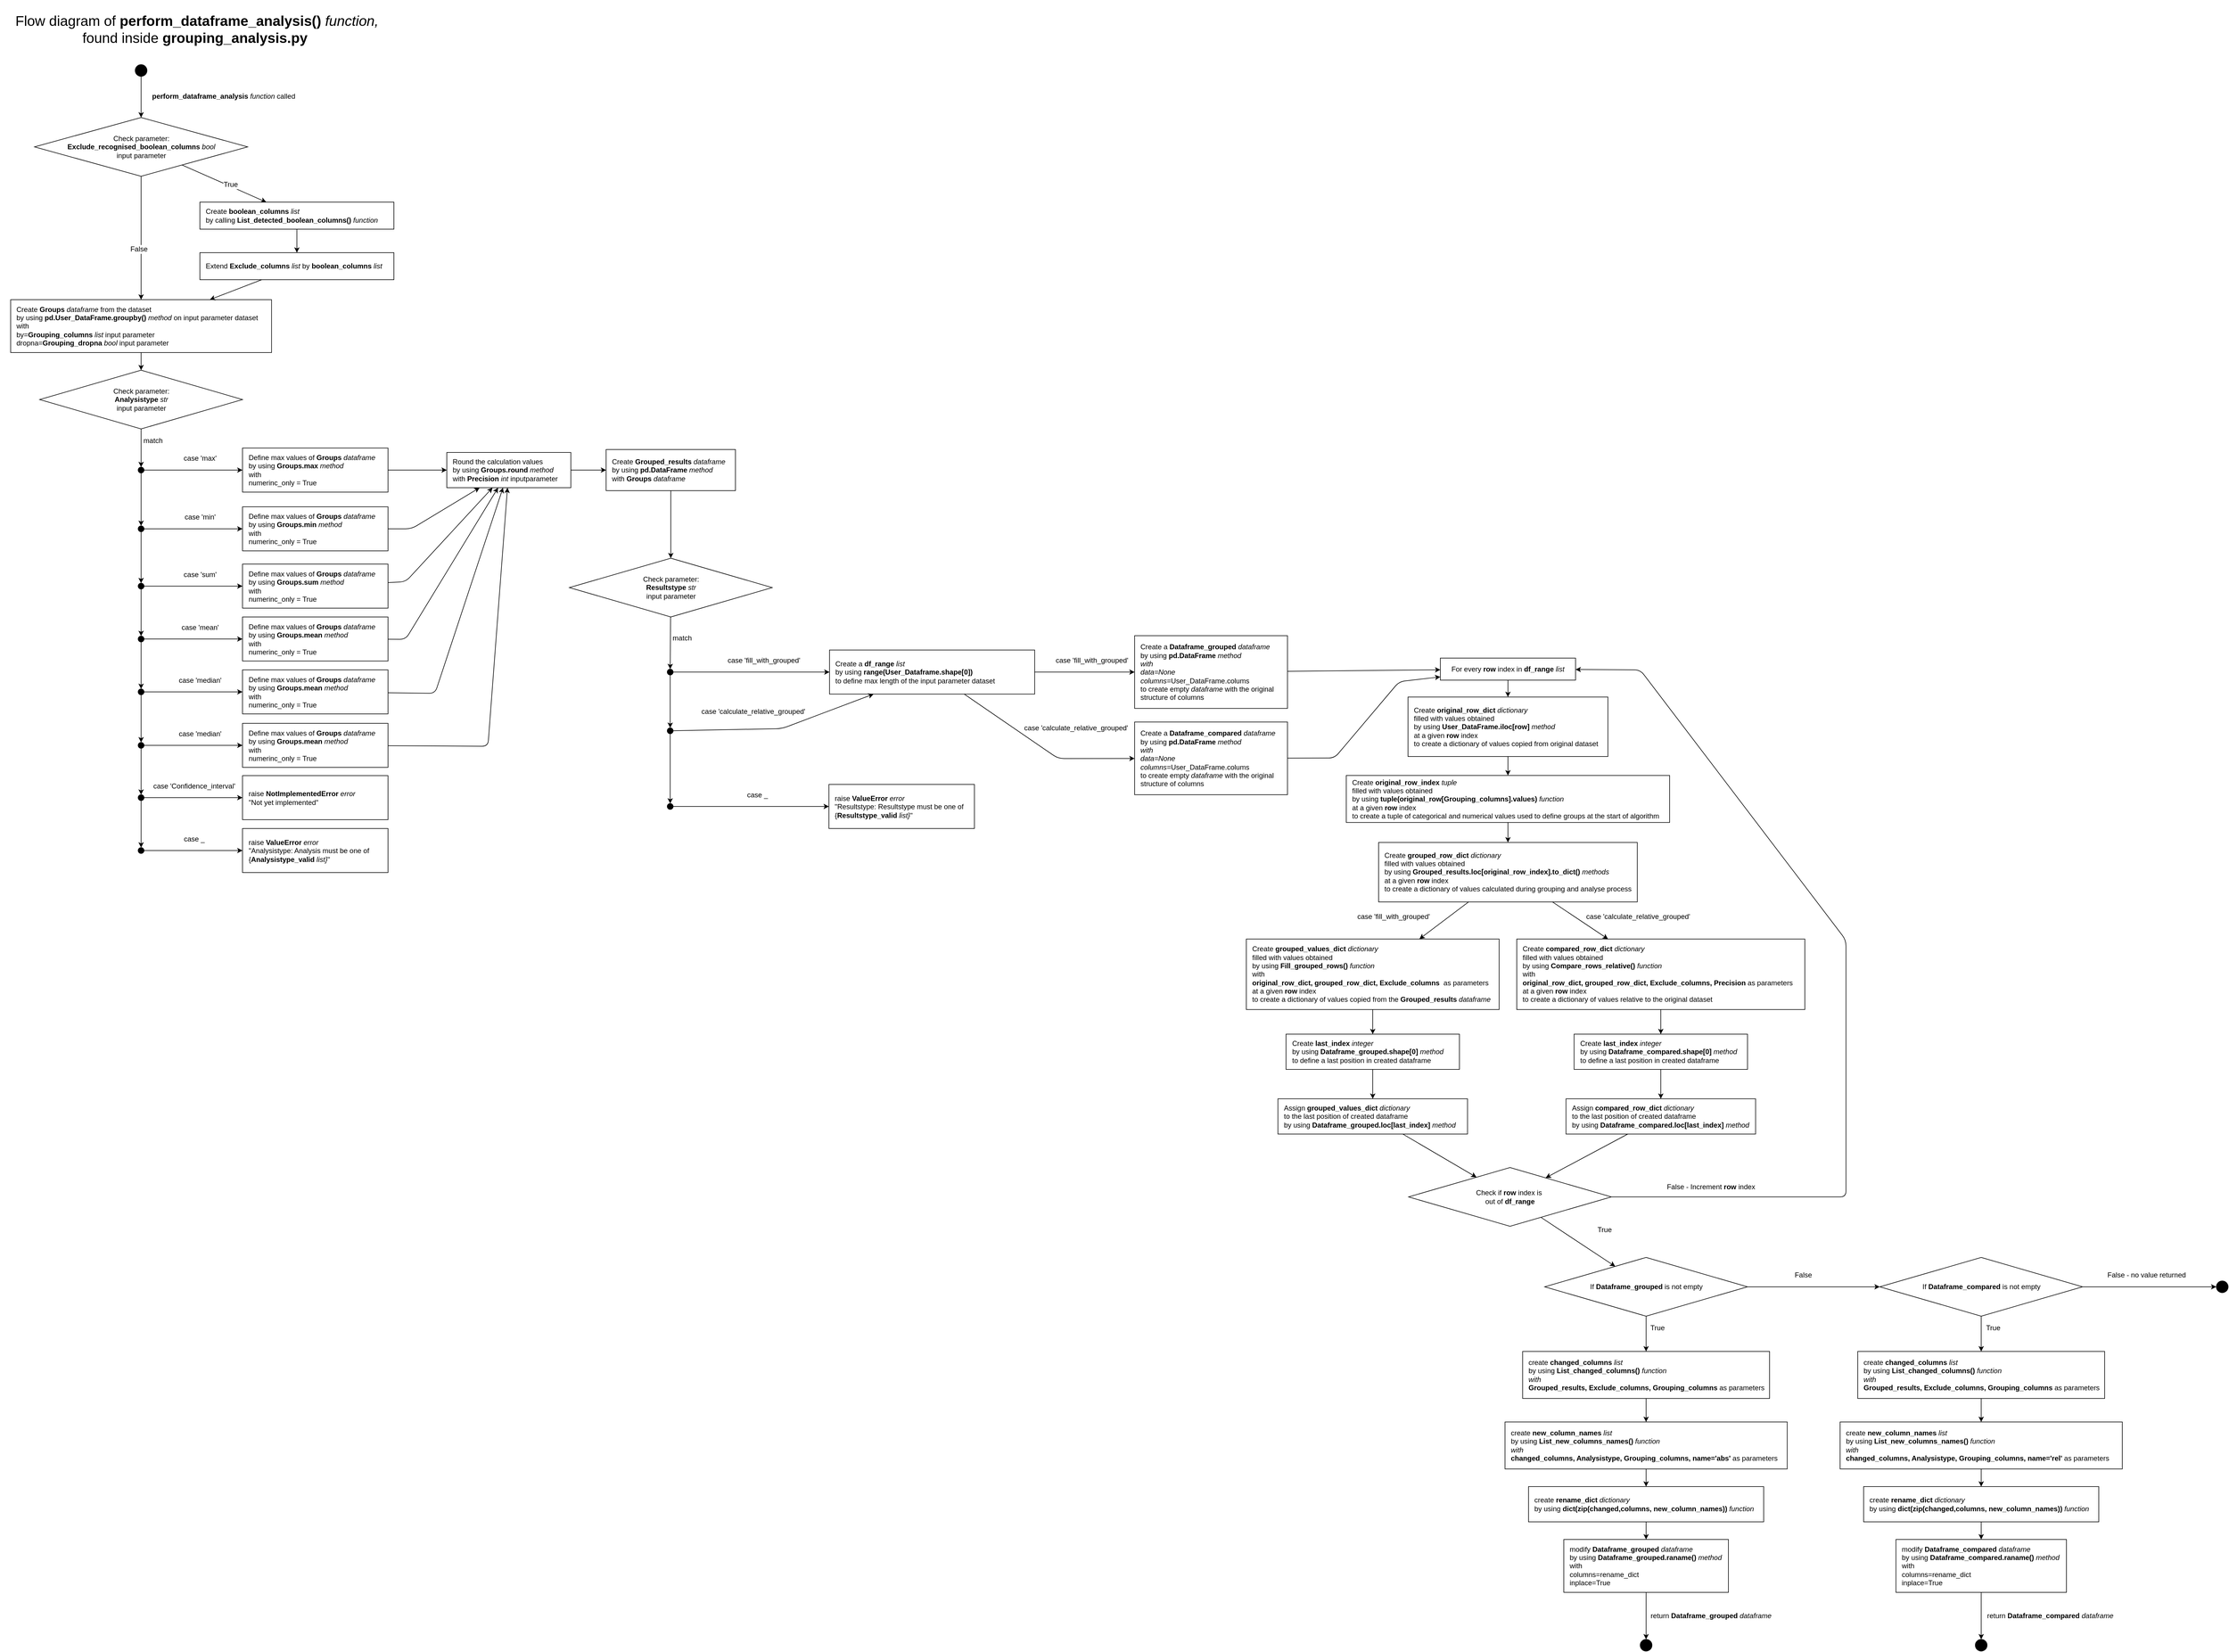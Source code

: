 <mxfile>
    <diagram id="p_qkyW_S0PV6SEHQRbwD" name="Page-1">
        <mxGraphModel dx="760" dy="567" grid="1" gridSize="10" guides="1" tooltips="1" connect="1" arrows="1" fold="1" page="1" pageScale="1" pageWidth="1169" pageHeight="827" background="#ffffff" math="0" shadow="0">
            <root>
                <mxCell id="0"/>
                <mxCell id="1" parent="0"/>
                <mxCell id="14" value="&lt;font style=&quot;font-size: 24px;&quot;&gt;Flow diagram of &lt;b&gt;perform_dataframe_analysis() &lt;/b&gt;&lt;i&gt;function, &lt;/i&gt;found inside &lt;b&gt;grouping_analysis.py&lt;/b&gt;&amp;nbsp;&lt;/font&gt;" style="text;strokeColor=none;align=center;fillColor=none;html=1;verticalAlign=middle;whiteSpace=wrap;rounded=0;" parent="1" vertex="1">
                    <mxGeometry x="20" y="10" width="670" height="100" as="geometry"/>
                </mxCell>
                <mxCell id="17" value="" style="ellipse;whiteSpace=wrap;html=1;fontSize=24;fillColor=#000000;" parent="1" vertex="1">
                    <mxGeometry x="250" y="120" width="20" height="20" as="geometry"/>
                </mxCell>
                <mxCell id="20" value="&lt;font style=&quot;font-size: 12px;&quot;&gt;&lt;b&gt;perform_dataframe_analysis&lt;/b&gt;&amp;nbsp;&lt;i&gt;function &lt;/i&gt;called&lt;/font&gt;" style="edgeStyle=none;orthogonalLoop=1;jettySize=auto;html=1;fontSize=24;exitX=0.5;exitY=1;exitDx=0;exitDy=0;" parent="1" edge="1">
                    <mxGeometry x="-0.143" y="140" width="80" relative="1" as="geometry">
                        <mxPoint x="260" y="140" as="sourcePoint"/>
                        <mxPoint x="260" y="210" as="targetPoint"/>
                        <Array as="points"/>
                        <mxPoint as="offset"/>
                    </mxGeometry>
                </mxCell>
                <mxCell id="24" value="Check parameter:&lt;br&gt;&lt;b&gt;Exclude_recognised_boolean_columns &lt;/b&gt;&lt;i&gt;bool&lt;/i&gt;&lt;br&gt;input parameter" style="rhombus;whiteSpace=wrap;html=1;fontSize=12;fillColor=none;" parent="1" vertex="1">
                    <mxGeometry x="78.75" y="210" width="362.5" height="100" as="geometry"/>
                </mxCell>
                <mxCell id="26" value="" style="edgeStyle=none;orthogonalLoop=1;jettySize=auto;html=1;fontSize=12;" parent="1" source="24" target="33" edge="1">
                    <mxGeometry width="80" relative="1" as="geometry">
                        <mxPoint x="520" y="340" as="sourcePoint"/>
                        <mxPoint x="398.182" y="340" as="targetPoint"/>
                        <Array as="points"/>
                    </mxGeometry>
                </mxCell>
                <mxCell id="27" value="True" style="edgeLabel;html=1;align=center;verticalAlign=middle;resizable=0;points=[];fontSize=12;" parent="26" vertex="1" connectable="0">
                    <mxGeometry x="0.124" y="3" relative="1" as="geometry">
                        <mxPoint as="offset"/>
                    </mxGeometry>
                </mxCell>
                <mxCell id="64" style="edgeStyle=none;html=1;entryX=0.5;entryY=0;entryDx=0;entryDy=0;fontFamily=Helvetica;fontSize=12;fontColor=default;" parent="1" source="28" target="60" edge="1">
                    <mxGeometry relative="1" as="geometry"/>
                </mxCell>
                <mxCell id="65" value="match" style="edgeLabel;html=1;align=center;verticalAlign=middle;resizable=0;points=[];fontSize=12;fontFamily=Helvetica;fontColor=default;" parent="64" vertex="1" connectable="0">
                    <mxGeometry x="0.323" y="1" relative="1" as="geometry">
                        <mxPoint x="19" y="-23" as="offset"/>
                    </mxGeometry>
                </mxCell>
                <mxCell id="28" value="Check parameter:&lt;br&gt;&lt;b&gt;Analysistype &lt;/b&gt;&lt;i&gt;str&lt;/i&gt;&lt;br&gt;input parameter" style="rhombus;whiteSpace=wrap;html=1;fontSize=12;fillColor=none;" parent="1" vertex="1">
                    <mxGeometry x="87.5" y="640" width="345" height="100" as="geometry"/>
                </mxCell>
                <mxCell id="29" value="" style="edgeStyle=none;orthogonalLoop=1;jettySize=auto;html=1;fontFamily=Helvetica;fontSize=12;fontColor=default;" parent="1" source="24" target="31" edge="1">
                    <mxGeometry width="80" relative="1" as="geometry">
                        <mxPoint x="210" y="350" as="sourcePoint"/>
                        <mxPoint x="290" y="350" as="targetPoint"/>
                        <Array as="points"/>
                    </mxGeometry>
                </mxCell>
                <mxCell id="30" value="False" style="edgeLabel;html=1;align=center;verticalAlign=middle;resizable=0;points=[];fontSize=12;fontFamily=Helvetica;fontColor=default;" parent="29" vertex="1" connectable="0">
                    <mxGeometry x="0.18" y="-4" relative="1" as="geometry">
                        <mxPoint as="offset"/>
                    </mxGeometry>
                </mxCell>
                <mxCell id="31" value="Create &lt;b&gt;Groups&lt;/b&gt;&amp;nbsp;&lt;i&gt;dataframe&amp;nbsp;&lt;/i&gt;from the dataset&lt;br&gt;by using &lt;b&gt;pd.User_DataFrame.groupby()&lt;/b&gt; &lt;i&gt;method &lt;/i&gt;on input parameter dataset&lt;br&gt;with &lt;br&gt;by=&lt;b&gt;Grouping_columns &lt;/b&gt;&lt;i style=&quot;&quot;&gt;list &lt;/i&gt;input parameter&lt;br&gt;dropna=&lt;b&gt;Grouping_dropna &lt;/b&gt;&lt;i&gt;bool &lt;/i&gt;input parameter" style="whiteSpace=wrap;html=1;strokeColor=default;fontFamily=Helvetica;fontSize=12;fontColor=default;fillColor=none;align=left;spacing=10;" parent="1" vertex="1">
                    <mxGeometry x="38.13" y="520" width="443.75" height="90" as="geometry"/>
                </mxCell>
                <mxCell id="32" value="" style="edgeStyle=none;orthogonalLoop=1;jettySize=auto;html=1;fontFamily=Helvetica;fontSize=12;fontColor=default;" parent="1" source="31" target="28" edge="1">
                    <mxGeometry width="80" relative="1" as="geometry">
                        <mxPoint x="650" y="650" as="sourcePoint"/>
                        <mxPoint x="730" y="650" as="targetPoint"/>
                        <Array as="points"/>
                    </mxGeometry>
                </mxCell>
                <mxCell id="33" value="Create &lt;b&gt;boolean_columns &lt;/b&gt;&lt;i&gt;list&lt;/i&gt;&lt;br&gt;by calling &lt;b&gt;List_detected_boolean_columns() &lt;/b&gt;&lt;i style=&quot;&quot;&gt;f&lt;/i&gt;&lt;i&gt;unction&lt;/i&gt;&lt;b&gt;&amp;nbsp;&lt;/b&gt;" style="whiteSpace=wrap;html=1;strokeColor=default;fontFamily=Helvetica;fontSize=12;fontColor=default;fillColor=none;align=left;spacing=10;" parent="1" vertex="1">
                    <mxGeometry x="360" y="354" width="330" height="46" as="geometry"/>
                </mxCell>
                <mxCell id="37" value="Extend &lt;b&gt;Exclude_columns &lt;/b&gt;&lt;i style=&quot;&quot;&gt;l&lt;/i&gt;&lt;i&gt;ist&lt;/i&gt; by&lt;b&gt; boolean_columns &lt;/b&gt;&lt;i&gt;list&lt;/i&gt;" style="whiteSpace=wrap;html=1;strokeColor=default;fontFamily=Helvetica;fontSize=12;fontColor=default;fillColor=none;align=left;spacing=10;" parent="1" vertex="1">
                    <mxGeometry x="360" y="440" width="330" height="46" as="geometry"/>
                </mxCell>
                <mxCell id="38" value="" style="edgeStyle=none;orthogonalLoop=1;jettySize=auto;html=1;fontFamily=Helvetica;fontSize=12;fontColor=default;" parent="1" source="33" target="37" edge="1">
                    <mxGeometry width="80" relative="1" as="geometry">
                        <mxPoint x="760" y="440" as="sourcePoint"/>
                        <mxPoint x="840" y="440" as="targetPoint"/>
                        <Array as="points"/>
                    </mxGeometry>
                </mxCell>
                <mxCell id="39" value="" style="edgeStyle=none;orthogonalLoop=1;jettySize=auto;html=1;fontFamily=Helvetica;fontSize=12;fontColor=default;" parent="1" source="37" target="31" edge="1">
                    <mxGeometry width="80" relative="1" as="geometry">
                        <mxPoint x="590" y="510" as="sourcePoint"/>
                        <mxPoint x="670" y="510" as="targetPoint"/>
                        <Array as="points"/>
                    </mxGeometry>
                </mxCell>
                <mxCell id="50" value="&lt;span style=&quot;font-weight: 400;&quot;&gt;Define max values of &lt;/span&gt;Groups&lt;span style=&quot;font-weight: normal;&quot;&gt;&amp;nbsp;&lt;/span&gt;&lt;i style=&quot;font-weight: normal;&quot;&gt;dataframe&lt;/i&gt;&lt;br&gt;&lt;span style=&quot;font-weight: normal;&quot;&gt;by using &lt;/span&gt;Groups.max &lt;span style=&quot;font-weight: 400;&quot;&gt;&lt;i&gt;method&lt;/i&gt;&lt;/span&gt;&lt;br&gt;&lt;span style=&quot;font-weight: normal;&quot;&gt;with&lt;br&gt;numerinc_only = True&lt;/span&gt;" style="whiteSpace=wrap;html=1;strokeColor=default;fontFamily=Helvetica;fontSize=12;fontColor=default;fillColor=none;align=left;spacing=10;fontStyle=1" parent="1" vertex="1">
                    <mxGeometry x="432.5" y="772.5" width="247.5" height="75" as="geometry"/>
                </mxCell>
                <mxCell id="51" value="&lt;span style=&quot;font-weight: 400;&quot;&gt;Create &lt;/span&gt;Grouped_results&lt;span style=&quot;font-weight: normal;&quot;&gt;&amp;nbsp;&lt;/span&gt;&lt;i style=&quot;&quot;&gt;&lt;span style=&quot;font-weight: normal;&quot;&gt;dataframe&lt;/span&gt;&lt;br&gt;&lt;/i&gt;&lt;span style=&quot;font-weight: normal;&quot;&gt;by using &lt;/span&gt;pd.DataFrame &lt;span style=&quot;font-style: italic; font-weight: normal;&quot;&gt;method&lt;br&gt;&lt;/span&gt;&lt;span style=&quot;font-weight: normal;&quot;&gt;with &lt;/span&gt;Groups&lt;span style=&quot;font-weight: normal;&quot;&gt;&amp;nbsp;&lt;i&gt;dataframe&lt;/i&gt;&lt;/span&gt;&lt;span style=&quot;color: rgba(0, 0, 0, 0); font-family: monospace; font-size: 0px;&quot;&gt;on&lt;/span&gt;&lt;span style=&quot;color: rgba(0, 0, 0, 0); font-family: monospace; font-size: 0px; font-weight: 400;&quot;&gt;3CmxGraphModel%3E%3Croot%3E%3CmxCell%20id%3D%220%22%2F%3E%3CmxCell%20id%3D%221%22%20parent%3D%220%22%2F%3E%3CmxCell%20id%3D%222%22%20value%3D%22%26lt%3Bspan%20style%3D%26quot%3Bfont-weight%3A%20400%3B%26quot%3B%26gt%3BDefine%20max%20values%20of%20%26lt%3B%2Fspan%26gt%3BGroups%26lt%3Bspan%20style%3D%26quot%3Bfont-weight%3A%20normal%3B%26quot%3B%26gt%3B%26amp%3Bnbsp%3B%26lt%3B%2Fspan%26gt%3B%26lt%3Bi%20style%3D%26quot%3Bfont-weight%3A%20normal%3B%26quot%3B%26gt%3Bdataframe%26lt%3B%2Fi%26gt%3B%26lt%3Bbr%26gt%3B%26lt%3Bspan%20style%3D%26quot%3Bfont-weight%3A%20normal%3B%26quot%3B%26gt%3Bby%20using%20%26lt%3B%2Fspan%26gt%3BGroups.max%26lt%3Bbr%26gt%3B%26lt%3Bspan%20style%3D%26quot%3Bfont-weight%3A%20normal%3B%26quot%3B%26gt%3Bwith%26lt%3Bbr%26gt%3Bnumerinc_only%20%3D%20True%26lt%3Bbr%26gt%3B%26lt%3Bbr%26gt%3Band%26lt%3B%2Fspan%26gt%3B%26lt%3Bbr%26gt%3B%26lt%3Bspan%20style%3D%26quot%3Bfont-weight%3A%20normal%3B%26quot%3B%26gt%3BRound%20the%20calculation%20values%20to%20the%20%26lt%3B%2Fspan%26gt%3BPrecision%26lt%3Bspan%20style%3D%26quot%3Bfont-weight%3A%20normal%3B%26quot%3B%26gt%3B%26amp%3Bnbsp%3B%26lt%3Bi%26gt%3Bint%26lt%3B%2Fi%26gt%3B%26amp%3Bnbsp%3Binputparameter%26lt%3B%2Fspan%26gt%3B%22%20style%3D%22whiteSpace%3Dwrap%3Bhtml%3D1%3BstrokeColor%3Ddefault%3BfontFamily%3DHelvetica%3BfontSize%3D12%3BfontColor%3Ddefault%3BfillColor%3Dnone%3Balign%3Dleft%3Bspacing%3D10%3BfontStyle%3D1%22%20vertex%3D%221%22%20parent%3D%221%22%3E%3CmxGeometry%20x%3D%22430%22%20y%3D%22750%22%20width%3D%22407.5%22%20height%3D%22120%22%20as%3D%22geometry%22%2F%3E%3C%2FmxCell%3E%3C%2Froot%3E%3C%2FmxGraphModel%3E&lt;/span&gt;&lt;span style=&quot;color: rgba(0, 0, 0, 0); font-family: monospace; font-size: 0px; font-weight: 400;&quot;&gt;%3CmxGraphModel%3E%3Croot%3E%3CmxCell%20id%3D%220%22%2F%3E%3CmxCell%20id%3D%221%22%20parent%3D%220%22%2F%3E%3CmxCell%20id%3D%222%22%20value%3D%22%26lt%3Bspan%20style%3D%26quot%3Bfont-weight%3A%20400%3B%26quot%3B%26gt%3BDefine%20max%20values%20of%20%26lt%3B%2Fspan%26gt%3BGroups%26lt%3Bspan%20style%3D%26quot%3Bfont-weight%3A%20normal%3B%26quot%3B%26gt%3B%26amp%3Bnbsp%3B%26lt%3B%2Fspan%26gt%3B%26lt%3Bi%20style%3D%26quot%3Bfont-weight%3A%20normal%3B%26quot%3B%26gt%3Bdataframe%26lt%3B%2Fi%26gt%3B%26lt%3Bbr%26gt%3B%26lt%3Bspan%20style%3D%26quot%3Bfont-weight%3A%20normal%3B%26quot%3B%26gt%3Bby%20using%20%26lt%3B%2Fspan%26gt%3BGroups.max%26lt%3Bbr%26gt%3B%26lt%3Bspan%20style%3D%26quot%3Bfont-weight%3A%20normal%3B%26quot%3B%26gt%3Bwith%26lt%3Bbr%26gt%3Bnumerinc_only%20%3D%20True%26lt%3Bbr%26gt%3B%26lt%3Bbr%26gt%3Band%26lt%3B%2Fspan%26gt%3B%26lt%3Bbr%26gt%3B%26lt%3Bspan%20style%3D%26quot%3Bfont-weight%3A%20normal%3B%26quot%3B%26gt%3BRound%20the%20calculation%20values%20to%20the%20%26lt%3B%2Fspan%26gt%3BPrecision%26lt%3Bspan%20style%3D%26quot%3Bfont-weight%3A%20normal%3B%26quot%3B%26gt%3B%26amp%3Bnbsp%3B%26lt%3Bi%26gt%3Bint%26lt%3B%2Fi%26gt%3B%26amp%3Bnbsp%3Binputparameter%26lt%3B%2Fspan%26gt%3B%22%20style%3D%22whiteSpace%3Dwrap%3Bhtml%3D1%3BstrokeColor%3Ddefault%3BfontFamily%3DHelvetica%3BfontSize%3D12%3BfontColor%3Ddefault%3BfillColor%3Dnone%3Balign%3Dleft%3Bspacing%3D10%3BfontStyle%3D1%22%20vertex%3D%221%22%20parent%3D%221%22%3E%3CmxGeometry%20x%3D%22430%22%20y%3D%22750%22%20width%3D%22407.5%22%20height%3D%22120%22%20as%3D%22geometry%22%2F%3E%3C%2FmxCell%3E%3C%2Froot%3E%3C%2FmxGraphModel%3E&amp;nbsp;&lt;/span&gt;" style="whiteSpace=wrap;html=1;strokeColor=default;fontFamily=Helvetica;fontSize=12;fontColor=default;fillColor=none;align=left;spacing=10;fontStyle=1" parent="1" vertex="1">
                    <mxGeometry x="1051" y="775" width="220" height="70" as="geometry"/>
                </mxCell>
                <mxCell id="56" value="&lt;span style=&quot;border-color: var(--border-color);&quot;&gt;Round the calculation values&lt;br style=&quot;border-color: var(--border-color);&quot;&gt;by using&amp;nbsp;&lt;/span&gt;&lt;span style=&quot;font-weight: 700;&quot;&gt;Groups.round&amp;nbsp;&lt;/span&gt;&lt;i style=&quot;border-color: var(--border-color);&quot;&gt;method&amp;nbsp;&lt;br style=&quot;border-color: var(--border-color);&quot;&gt;&lt;/i&gt;&lt;span style=&quot;border-color: var(--border-color);&quot;&gt;with&amp;nbsp;&lt;/span&gt;&lt;span style=&quot;font-weight: 700;&quot;&gt;Precision&lt;/span&gt;&lt;span style=&quot;border-color: var(--border-color);&quot;&gt;&amp;nbsp;&lt;i style=&quot;border-color: var(--border-color);&quot;&gt;int&lt;/i&gt;&amp;nbsp;inputparameter&lt;/span&gt;" style="whiteSpace=wrap;html=1;strokeColor=default;fontFamily=Helvetica;fontSize=12;fontColor=default;fillColor=none;align=left;spacing=10;" parent="1" vertex="1">
                    <mxGeometry x="780" y="780" width="211" height="60" as="geometry"/>
                </mxCell>
                <mxCell id="57" value="" style="edgeStyle=none;orthogonalLoop=1;jettySize=auto;html=1;fontFamily=Helvetica;fontSize=12;fontColor=default;" parent="1" source="50" target="56" edge="1">
                    <mxGeometry width="80" relative="1" as="geometry">
                        <mxPoint x="910" y="870" as="sourcePoint"/>
                        <mxPoint x="990" y="870" as="targetPoint"/>
                        <Array as="points"/>
                    </mxGeometry>
                </mxCell>
                <mxCell id="58" value="" style="edgeStyle=none;orthogonalLoop=1;jettySize=auto;html=1;fontFamily=Helvetica;fontSize=12;fontColor=default;" parent="1" source="56" target="51" edge="1">
                    <mxGeometry width="80" relative="1" as="geometry">
                        <mxPoint x="1031" y="820" as="sourcePoint"/>
                        <mxPoint x="1111" y="820" as="targetPoint"/>
                        <Array as="points"/>
                    </mxGeometry>
                </mxCell>
                <mxCell id="61" style="edgeStyle=none;html=1;fontFamily=Helvetica;fontSize=12;fontColor=default;" parent="1" source="60" target="50" edge="1">
                    <mxGeometry relative="1" as="geometry"/>
                </mxCell>
                <mxCell id="62" value="case 'max'" style="edgeLabel;html=1;align=center;verticalAlign=middle;resizable=0;points=[];fontSize=12;fontFamily=Helvetica;fontColor=default;" parent="61" vertex="1" connectable="0">
                    <mxGeometry x="0.194" relative="1" as="geometry">
                        <mxPoint x="-5" y="-20" as="offset"/>
                    </mxGeometry>
                </mxCell>
                <mxCell id="71" style="edgeStyle=none;html=1;entryX=0.5;entryY=0;entryDx=0;entryDy=0;fontFamily=Helvetica;fontSize=12;fontColor=default;" parent="1" source="60" target="70" edge="1">
                    <mxGeometry relative="1" as="geometry"/>
                </mxCell>
                <mxCell id="60" value="" style="ellipse;whiteSpace=wrap;html=1;fontSize=24;fillColor=#000000;strokeColor=default;fontFamily=Helvetica;fontColor=default;" parent="1" vertex="1">
                    <mxGeometry x="255" y="805" width="10" height="10" as="geometry"/>
                </mxCell>
                <mxCell id="72" style="edgeStyle=none;html=1;fontFamily=Helvetica;fontSize=12;fontColor=default;" parent="1" source="67" target="56" edge="1">
                    <mxGeometry relative="1" as="geometry">
                        <Array as="points">
                            <mxPoint x="720" y="910"/>
                        </Array>
                    </mxGeometry>
                </mxCell>
                <mxCell id="67" value="&lt;span style=&quot;font-weight: 400;&quot;&gt;Define max values of &lt;/span&gt;Groups&lt;span style=&quot;font-weight: normal;&quot;&gt;&amp;nbsp;&lt;/span&gt;&lt;i style=&quot;font-weight: normal;&quot;&gt;dataframe&lt;/i&gt;&lt;br&gt;&lt;span style=&quot;font-weight: normal;&quot;&gt;by using &lt;/span&gt;Groups.min&amp;nbsp;&lt;span style=&quot;font-weight: 400;&quot;&gt;&lt;i&gt;method&lt;/i&gt;&lt;/span&gt;&lt;br&gt;&lt;span style=&quot;font-weight: normal;&quot;&gt;with&lt;br&gt;numerinc_only = True&lt;/span&gt;" style="whiteSpace=wrap;html=1;strokeColor=default;fontFamily=Helvetica;fontSize=12;fontColor=default;fillColor=none;align=left;spacing=10;fontStyle=1" parent="1" vertex="1">
                    <mxGeometry x="432.5" y="872.5" width="247.5" height="75" as="geometry"/>
                </mxCell>
                <mxCell id="68" style="edgeStyle=none;html=1;fontFamily=Helvetica;fontSize=12;fontColor=default;" parent="1" source="70" target="67" edge="1">
                    <mxGeometry relative="1" as="geometry"/>
                </mxCell>
                <mxCell id="69" value="case 'min'" style="edgeLabel;html=1;align=center;verticalAlign=middle;resizable=0;points=[];fontSize=12;fontFamily=Helvetica;fontColor=default;" parent="68" vertex="1" connectable="0">
                    <mxGeometry x="0.194" relative="1" as="geometry">
                        <mxPoint x="-5" y="-20" as="offset"/>
                    </mxGeometry>
                </mxCell>
                <mxCell id="78" style="edgeStyle=none;html=1;entryX=0.5;entryY=0;entryDx=0;entryDy=0;fontFamily=Helvetica;fontSize=12;fontColor=default;" parent="1" source="70" target="76" edge="1">
                    <mxGeometry relative="1" as="geometry"/>
                </mxCell>
                <mxCell id="70" value="" style="ellipse;whiteSpace=wrap;html=1;fontSize=24;fillColor=#000000;strokeColor=default;fontFamily=Helvetica;fontColor=default;" parent="1" vertex="1">
                    <mxGeometry x="255" y="905" width="10" height="10" as="geometry"/>
                </mxCell>
                <mxCell id="79" style="edgeStyle=none;html=1;fontFamily=Helvetica;fontSize=12;fontColor=default;" parent="1" source="73" target="56" edge="1">
                    <mxGeometry relative="1" as="geometry">
                        <Array as="points">
                            <mxPoint x="710" y="1000"/>
                        </Array>
                    </mxGeometry>
                </mxCell>
                <mxCell id="73" value="&lt;span style=&quot;font-weight: 400;&quot;&gt;Define max values of &lt;/span&gt;Groups&lt;span style=&quot;font-weight: normal;&quot;&gt;&amp;nbsp;&lt;/span&gt;&lt;i style=&quot;font-weight: normal;&quot;&gt;dataframe&lt;/i&gt;&lt;br&gt;&lt;span style=&quot;font-weight: normal;&quot;&gt;by using &lt;/span&gt;Groups.sum&amp;nbsp;&lt;span style=&quot;font-weight: 400;&quot;&gt;&lt;i&gt;method&lt;/i&gt;&lt;/span&gt;&lt;br&gt;&lt;span style=&quot;font-weight: normal;&quot;&gt;with&lt;br&gt;numerinc_only = True&lt;/span&gt;" style="whiteSpace=wrap;html=1;strokeColor=default;fontFamily=Helvetica;fontSize=12;fontColor=default;fillColor=none;align=left;spacing=10;fontStyle=1" parent="1" vertex="1">
                    <mxGeometry x="432.5" y="970" width="247.5" height="75" as="geometry"/>
                </mxCell>
                <mxCell id="74" style="edgeStyle=none;html=1;fontFamily=Helvetica;fontSize=12;fontColor=default;" parent="1" source="76" target="73" edge="1">
                    <mxGeometry relative="1" as="geometry"/>
                </mxCell>
                <mxCell id="75" value="case 'sum'" style="edgeLabel;html=1;align=center;verticalAlign=middle;resizable=0;points=[];fontSize=12;fontFamily=Helvetica;fontColor=default;" parent="74" vertex="1" connectable="0">
                    <mxGeometry x="0.194" relative="1" as="geometry">
                        <mxPoint x="-5" y="-20" as="offset"/>
                    </mxGeometry>
                </mxCell>
                <mxCell id="86" style="edgeStyle=none;html=1;entryX=0.5;entryY=0;entryDx=0;entryDy=0;fontFamily=Helvetica;fontSize=12;fontColor=default;" parent="1" source="76" target="83" edge="1">
                    <mxGeometry relative="1" as="geometry"/>
                </mxCell>
                <mxCell id="76" value="" style="ellipse;whiteSpace=wrap;html=1;fontSize=24;fillColor=#000000;strokeColor=default;fontFamily=Helvetica;fontColor=default;" parent="1" vertex="1">
                    <mxGeometry x="255" y="1002.5" width="10" height="10" as="geometry"/>
                </mxCell>
                <mxCell id="87" style="edgeStyle=none;html=1;fontFamily=Helvetica;fontSize=12;fontColor=default;" parent="1" source="80" target="56" edge="1">
                    <mxGeometry relative="1" as="geometry">
                        <Array as="points">
                            <mxPoint x="710" y="1098"/>
                        </Array>
                    </mxGeometry>
                </mxCell>
                <mxCell id="80" value="&lt;span style=&quot;font-weight: 400;&quot;&gt;Define max values of &lt;/span&gt;Groups&lt;span style=&quot;font-weight: normal;&quot;&gt;&amp;nbsp;&lt;/span&gt;&lt;i style=&quot;font-weight: normal;&quot;&gt;dataframe&lt;/i&gt;&lt;br&gt;&lt;span style=&quot;font-weight: normal;&quot;&gt;by using &lt;/span&gt;Groups.mean&amp;nbsp;&lt;span style=&quot;font-weight: 400;&quot;&gt;&lt;i&gt;method&lt;/i&gt;&lt;/span&gt;&lt;br&gt;&lt;span style=&quot;font-weight: normal;&quot;&gt;with&lt;br&gt;numerinc_only = True&lt;/span&gt;" style="whiteSpace=wrap;html=1;strokeColor=default;fontFamily=Helvetica;fontSize=12;fontColor=default;fillColor=none;align=left;spacing=10;fontStyle=1" parent="1" vertex="1">
                    <mxGeometry x="432.5" y="1060" width="247.5" height="75" as="geometry"/>
                </mxCell>
                <mxCell id="81" style="edgeStyle=none;html=1;fontFamily=Helvetica;fontSize=12;fontColor=default;" parent="1" source="83" target="80" edge="1">
                    <mxGeometry relative="1" as="geometry"/>
                </mxCell>
                <mxCell id="82" value="case 'mean'" style="edgeLabel;html=1;align=center;verticalAlign=middle;resizable=0;points=[];fontSize=12;fontFamily=Helvetica;fontColor=default;" parent="81" vertex="1" connectable="0">
                    <mxGeometry x="0.194" relative="1" as="geometry">
                        <mxPoint x="-5" y="-20" as="offset"/>
                    </mxGeometry>
                </mxCell>
                <mxCell id="93" style="edgeStyle=none;html=1;entryX=0.5;entryY=0;entryDx=0;entryDy=0;fontFamily=Helvetica;fontSize=12;fontColor=default;" parent="1" source="83" target="91" edge="1">
                    <mxGeometry relative="1" as="geometry"/>
                </mxCell>
                <mxCell id="83" value="" style="ellipse;whiteSpace=wrap;html=1;fontSize=24;fillColor=#000000;strokeColor=default;fontFamily=Helvetica;fontColor=default;" parent="1" vertex="1">
                    <mxGeometry x="255" y="1092.5" width="10" height="10" as="geometry"/>
                </mxCell>
                <mxCell id="109" style="edgeStyle=none;html=1;fontFamily=Helvetica;fontSize=12;fontColor=default;" parent="1" source="88" target="56" edge="1">
                    <mxGeometry relative="1" as="geometry">
                        <Array as="points">
                            <mxPoint x="760" y="1190"/>
                        </Array>
                    </mxGeometry>
                </mxCell>
                <mxCell id="88" value="&lt;span style=&quot;font-weight: 400;&quot;&gt;Define max values of &lt;/span&gt;Groups&lt;span style=&quot;font-weight: normal;&quot;&gt;&amp;nbsp;&lt;/span&gt;&lt;i style=&quot;font-weight: normal;&quot;&gt;dataframe&lt;/i&gt;&lt;br&gt;&lt;span style=&quot;font-weight: normal;&quot;&gt;by using &lt;/span&gt;Groups.mean&amp;nbsp;&lt;span style=&quot;font-weight: 400;&quot;&gt;&lt;i&gt;method&lt;/i&gt;&lt;/span&gt;&lt;br&gt;&lt;span style=&quot;font-weight: normal;&quot;&gt;with&lt;br&gt;numerinc_only = True&lt;/span&gt;" style="whiteSpace=wrap;html=1;strokeColor=default;fontFamily=Helvetica;fontSize=12;fontColor=default;fillColor=none;align=left;spacing=10;fontStyle=1" parent="1" vertex="1">
                    <mxGeometry x="432.5" y="1150" width="247.5" height="75" as="geometry"/>
                </mxCell>
                <mxCell id="89" style="edgeStyle=none;html=1;fontFamily=Helvetica;fontSize=12;fontColor=default;" parent="1" source="91" target="88" edge="1">
                    <mxGeometry relative="1" as="geometry"/>
                </mxCell>
                <mxCell id="90" value="case 'median'" style="edgeLabel;html=1;align=center;verticalAlign=middle;resizable=0;points=[];fontSize=12;fontFamily=Helvetica;fontColor=default;" parent="89" vertex="1" connectable="0">
                    <mxGeometry x="0.194" relative="1" as="geometry">
                        <mxPoint x="-5" y="-20" as="offset"/>
                    </mxGeometry>
                </mxCell>
                <mxCell id="98" style="edgeStyle=none;html=1;entryX=0.5;entryY=0;entryDx=0;entryDy=0;fontFamily=Helvetica;fontSize=12;fontColor=default;" parent="1" source="91" target="97" edge="1">
                    <mxGeometry relative="1" as="geometry"/>
                </mxCell>
                <mxCell id="91" value="" style="ellipse;whiteSpace=wrap;html=1;fontSize=24;fillColor=#000000;strokeColor=default;fontFamily=Helvetica;fontColor=default;" parent="1" vertex="1">
                    <mxGeometry x="255" y="1182.5" width="10" height="10" as="geometry"/>
                </mxCell>
                <mxCell id="110" style="edgeStyle=none;html=1;fontFamily=Helvetica;fontSize=12;fontColor=default;" parent="1" source="94" target="56" edge="1">
                    <mxGeometry relative="1" as="geometry">
                        <Array as="points">
                            <mxPoint x="850" y="1280"/>
                        </Array>
                    </mxGeometry>
                </mxCell>
                <mxCell id="94" value="&lt;span style=&quot;font-weight: 400;&quot;&gt;Define max values of &lt;/span&gt;Groups&lt;span style=&quot;font-weight: normal;&quot;&gt;&amp;nbsp;&lt;/span&gt;&lt;i style=&quot;font-weight: normal;&quot;&gt;dataframe&lt;/i&gt;&lt;br&gt;&lt;span style=&quot;font-weight: normal;&quot;&gt;by using &lt;/span&gt;Groups.mean&amp;nbsp;&lt;span style=&quot;font-weight: 400;&quot;&gt;&lt;i&gt;method&lt;/i&gt;&lt;/span&gt;&lt;br&gt;&lt;span style=&quot;font-weight: normal;&quot;&gt;with&lt;br&gt;numerinc_only = True&lt;/span&gt;" style="whiteSpace=wrap;html=1;strokeColor=default;fontFamily=Helvetica;fontSize=12;fontColor=default;fillColor=none;align=left;spacing=10;fontStyle=1" parent="1" vertex="1">
                    <mxGeometry x="432.5" y="1241" width="247.5" height="75" as="geometry"/>
                </mxCell>
                <mxCell id="95" style="edgeStyle=none;html=1;fontFamily=Helvetica;fontSize=12;fontColor=default;" parent="1" source="97" target="94" edge="1">
                    <mxGeometry relative="1" as="geometry"/>
                </mxCell>
                <mxCell id="96" value="case 'median'" style="edgeLabel;html=1;align=center;verticalAlign=middle;resizable=0;points=[];fontSize=12;fontFamily=Helvetica;fontColor=default;" parent="95" vertex="1" connectable="0">
                    <mxGeometry x="0.194" relative="1" as="geometry">
                        <mxPoint x="-5" y="-20" as="offset"/>
                    </mxGeometry>
                </mxCell>
                <mxCell id="103" style="edgeStyle=none;html=1;entryX=0.5;entryY=0;entryDx=0;entryDy=0;fontFamily=Helvetica;fontSize=12;fontColor=default;" parent="1" source="97" target="102" edge="1">
                    <mxGeometry relative="1" as="geometry"/>
                </mxCell>
                <mxCell id="97" value="" style="ellipse;whiteSpace=wrap;html=1;fontSize=24;fillColor=#000000;strokeColor=default;fontFamily=Helvetica;fontColor=default;" parent="1" vertex="1">
                    <mxGeometry x="255" y="1273.5" width="10" height="10" as="geometry"/>
                </mxCell>
                <mxCell id="99" value="&lt;span style=&quot;font-weight: 400;&quot;&gt;raise &lt;/span&gt;NotImplementedError &lt;i style=&quot;font-weight: normal;&quot;&gt;error&lt;/i&gt;&lt;br&gt;&lt;span style=&quot;font-weight: 400;&quot;&gt;&quot;Not yet implemented&quot;&lt;/span&gt;" style="whiteSpace=wrap;html=1;strokeColor=default;fontFamily=Helvetica;fontSize=12;fontColor=default;fillColor=none;align=left;spacing=10;fontStyle=1" parent="1" vertex="1">
                    <mxGeometry x="432.5" y="1330" width="247.5" height="75" as="geometry"/>
                </mxCell>
                <mxCell id="100" style="edgeStyle=none;html=1;fontFamily=Helvetica;fontSize=12;fontColor=default;" parent="1" source="102" target="99" edge="1">
                    <mxGeometry relative="1" as="geometry"/>
                </mxCell>
                <mxCell id="101" value="case 'Confidence_interval'" style="edgeLabel;html=1;align=center;verticalAlign=middle;resizable=0;points=[];fontSize=12;fontFamily=Helvetica;fontColor=default;" parent="100" vertex="1" connectable="0">
                    <mxGeometry x="0.194" relative="1" as="geometry">
                        <mxPoint x="-15" y="-20" as="offset"/>
                    </mxGeometry>
                </mxCell>
                <mxCell id="108" style="edgeStyle=none;html=1;entryX=0.5;entryY=0;entryDx=0;entryDy=0;fontFamily=Helvetica;fontSize=12;fontColor=default;" parent="1" source="102" target="107" edge="1">
                    <mxGeometry relative="1" as="geometry"/>
                </mxCell>
                <mxCell id="102" value="" style="ellipse;whiteSpace=wrap;html=1;fontSize=24;fillColor=#000000;strokeColor=default;fontFamily=Helvetica;fontColor=default;" parent="1" vertex="1">
                    <mxGeometry x="255" y="1362.5" width="10" height="10" as="geometry"/>
                </mxCell>
                <mxCell id="104" value="&lt;span style=&quot;font-weight: 400;&quot;&gt;raise &lt;/span&gt;ValueError&amp;nbsp;&lt;i style=&quot;font-weight: normal;&quot;&gt;error&lt;/i&gt;&lt;br&gt;&lt;span style=&quot;font-weight: 400;&quot;&gt;&quot;Analysistype: Analysis must be one of {&lt;/span&gt;Analysistype_valid &lt;i style=&quot;font-weight: normal;&quot;&gt;list}&lt;/i&gt;&lt;span style=&quot;font-weight: 400;&quot;&gt;&quot;&lt;/span&gt;" style="whiteSpace=wrap;html=1;strokeColor=default;fontFamily=Helvetica;fontSize=12;fontColor=default;fillColor=none;align=left;spacing=10;fontStyle=1" parent="1" vertex="1">
                    <mxGeometry x="432.5" y="1420" width="247.5" height="75" as="geometry"/>
                </mxCell>
                <mxCell id="105" style="edgeStyle=none;html=1;fontFamily=Helvetica;fontSize=12;fontColor=default;" parent="1" source="107" target="104" edge="1">
                    <mxGeometry relative="1" as="geometry"/>
                </mxCell>
                <mxCell id="106" value="case _" style="edgeLabel;html=1;align=center;verticalAlign=middle;resizable=0;points=[];fontSize=12;fontFamily=Helvetica;fontColor=default;" parent="105" vertex="1" connectable="0">
                    <mxGeometry x="0.194" relative="1" as="geometry">
                        <mxPoint x="-15" y="-20" as="offset"/>
                    </mxGeometry>
                </mxCell>
                <mxCell id="107" value="" style="ellipse;whiteSpace=wrap;html=1;fontSize=24;fillColor=#000000;strokeColor=default;fontFamily=Helvetica;fontColor=default;" parent="1" vertex="1">
                    <mxGeometry x="255" y="1452.5" width="10" height="10" as="geometry"/>
                </mxCell>
                <mxCell id="111" value="Check parameter:&lt;br&gt;&lt;b&gt;Resultstype&amp;nbsp;&lt;/b&gt;&lt;i&gt;str&lt;/i&gt;&lt;br&gt;input parameter" style="rhombus;whiteSpace=wrap;html=1;fontSize=12;fillColor=none;" parent="1" vertex="1">
                    <mxGeometry x="988.5" y="960" width="345" height="100" as="geometry"/>
                </mxCell>
                <mxCell id="112" value="" style="edgeStyle=none;orthogonalLoop=1;jettySize=auto;html=1;fontFamily=Helvetica;fontSize=12;fontColor=default;" parent="1" source="51" target="111" edge="1">
                    <mxGeometry width="80" relative="1" as="geometry">
                        <mxPoint x="1230" y="890" as="sourcePoint"/>
                        <mxPoint x="1310" y="890" as="targetPoint"/>
                        <Array as="points"/>
                    </mxGeometry>
                </mxCell>
                <mxCell id="113" style="edgeStyle=none;html=1;entryX=0.5;entryY=0;entryDx=0;entryDy=0;fontFamily=Helvetica;fontSize=12;fontColor=default;" parent="1" source="111" target="119" edge="1">
                    <mxGeometry relative="1" as="geometry">
                        <mxPoint x="1155" y="1083.75" as="sourcePoint"/>
                    </mxGeometry>
                </mxCell>
                <mxCell id="114" value="match" style="edgeLabel;html=1;align=center;verticalAlign=middle;resizable=0;points=[];fontSize=12;fontFamily=Helvetica;fontColor=default;" parent="113" vertex="1" connectable="0">
                    <mxGeometry x="0.323" y="1" relative="1" as="geometry">
                        <mxPoint x="19" y="-23" as="offset"/>
                    </mxGeometry>
                </mxCell>
                <mxCell id="115" value="&lt;span style=&quot;font-weight: 400;&quot;&gt;Create a &lt;/span&gt;df_range&lt;span style=&quot;font-weight: normal;&quot;&gt;&amp;nbsp;&lt;/span&gt;&lt;i style=&quot;&quot;&gt;&lt;span style=&quot;font-weight: normal;&quot;&gt;list&lt;/span&gt;&amp;nbsp;&lt;br&gt;&lt;/i&gt;&lt;span style=&quot;font-weight: normal;&quot;&gt;by using &lt;/span&gt;range(User_Dataframe.shape[0])&lt;br&gt;&lt;span style=&quot;font-weight: normal;&quot;&gt;to define max length of the input parameter&lt;/span&gt;&lt;span style=&quot;font-weight: 400;&quot;&gt;&amp;nbsp;dataset&amp;nbsp;&lt;/span&gt;" style="whiteSpace=wrap;html=1;strokeColor=default;fontFamily=Helvetica;fontSize=12;fontColor=default;fillColor=none;align=left;spacing=10;fontStyle=1" parent="1" vertex="1">
                    <mxGeometry x="1431" y="1116.25" width="349" height="75" as="geometry"/>
                </mxCell>
                <mxCell id="116" style="edgeStyle=none;html=1;fontFamily=Helvetica;fontSize=12;fontColor=default;" parent="1" source="119" target="115" edge="1">
                    <mxGeometry relative="1" as="geometry"/>
                </mxCell>
                <mxCell id="117" value="case 'fill_with_grouped'" style="edgeLabel;html=1;align=center;verticalAlign=middle;resizable=0;points=[];fontSize=12;fontFamily=Helvetica;fontColor=default;" parent="116" vertex="1" connectable="0">
                    <mxGeometry x="0.194" relative="1" as="geometry">
                        <mxPoint x="-5" y="-20" as="offset"/>
                    </mxGeometry>
                </mxCell>
                <mxCell id="118" style="edgeStyle=none;html=1;entryX=0.5;entryY=0;entryDx=0;entryDy=0;fontFamily=Helvetica;fontSize=12;fontColor=default;" parent="1" source="119" target="123" edge="1">
                    <mxGeometry relative="1" as="geometry"/>
                </mxCell>
                <mxCell id="119" value="" style="ellipse;whiteSpace=wrap;html=1;fontSize=24;fillColor=#000000;strokeColor=default;fontFamily=Helvetica;fontColor=default;" parent="1" vertex="1">
                    <mxGeometry x="1155" y="1148.75" width="10" height="10" as="geometry"/>
                </mxCell>
                <mxCell id="121" style="edgeStyle=none;html=1;fontFamily=Helvetica;fontSize=12;fontColor=default;" parent="1" source="123" target="115" edge="1">
                    <mxGeometry relative="1" as="geometry">
                        <mxPoint x="1430" y="1253.75" as="targetPoint"/>
                        <Array as="points">
                            <mxPoint x="1350" y="1250"/>
                        </Array>
                    </mxGeometry>
                </mxCell>
                <mxCell id="122" value="case 'calculate_relative_grouped'" style="edgeLabel;html=1;align=center;verticalAlign=middle;resizable=0;points=[];fontSize=12;fontFamily=Helvetica;fontColor=default;" parent="121" vertex="1" connectable="0">
                    <mxGeometry x="0.194" relative="1" as="geometry">
                        <mxPoint x="-73" y="-20" as="offset"/>
                    </mxGeometry>
                </mxCell>
                <mxCell id="123" value="" style="ellipse;whiteSpace=wrap;html=1;fontSize=24;fillColor=#000000;strokeColor=default;fontFamily=Helvetica;fontColor=default;" parent="1" vertex="1">
                    <mxGeometry x="1155" y="1248.75" width="10" height="10" as="geometry"/>
                </mxCell>
                <mxCell id="124" value="&lt;span style=&quot;font-weight: 400;&quot;&gt;raise &lt;/span&gt;ValueError&amp;nbsp;&lt;i style=&quot;font-weight: normal;&quot;&gt;error&lt;/i&gt;&lt;br&gt;&lt;span style=&quot;font-weight: 400;&quot;&gt;&quot;Resultstype: Resultstype must be one of {&lt;/span&gt;Resultstype_valid &lt;i style=&quot;font-weight: normal;&quot;&gt;list}&lt;/i&gt;&lt;span style=&quot;font-weight: 400;&quot;&gt;&quot;&lt;/span&gt;" style="whiteSpace=wrap;html=1;strokeColor=default;fontFamily=Helvetica;fontSize=12;fontColor=default;fillColor=none;align=left;spacing=10;fontStyle=1" parent="1" vertex="1">
                    <mxGeometry x="1430" y="1345" width="247.5" height="75" as="geometry"/>
                </mxCell>
                <mxCell id="125" style="edgeStyle=none;html=1;fontFamily=Helvetica;fontSize=12;fontColor=default;" parent="1" source="127" target="124" edge="1">
                    <mxGeometry relative="1" as="geometry"/>
                </mxCell>
                <mxCell id="126" value="case _" style="edgeLabel;html=1;align=center;verticalAlign=middle;resizable=0;points=[];fontSize=12;fontFamily=Helvetica;fontColor=default;" parent="125" vertex="1" connectable="0">
                    <mxGeometry x="0.194" relative="1" as="geometry">
                        <mxPoint x="-15" y="-20" as="offset"/>
                    </mxGeometry>
                </mxCell>
                <mxCell id="127" value="" style="ellipse;whiteSpace=wrap;html=1;fontSize=24;fillColor=#000000;strokeColor=default;fontFamily=Helvetica;fontColor=default;" parent="1" vertex="1">
                    <mxGeometry x="1155" y="1377.5" width="10" height="10" as="geometry"/>
                </mxCell>
                <mxCell id="128" value="" style="edgeStyle=none;orthogonalLoop=1;jettySize=auto;html=1;fontFamily=Helvetica;fontSize=12;fontColor=default;exitX=0.5;exitY=1;exitDx=0;exitDy=0;entryX=0.5;entryY=0;entryDx=0;entryDy=0;" parent="1" source="123" target="127" edge="1">
                    <mxGeometry width="80" relative="1" as="geometry">
                        <mxPoint x="1200" y="1290" as="sourcePoint"/>
                        <mxPoint x="1280" y="1290" as="targetPoint"/>
                        <Array as="points"/>
                    </mxGeometry>
                </mxCell>
                <mxCell id="129" value="&lt;span style=&quot;font-weight: 400;&quot;&gt;Create a &lt;/span&gt;Dataframe_grouped&lt;span style=&quot;font-weight: normal;&quot;&gt;&amp;nbsp;&lt;i&gt;dataframe&lt;/i&gt;&lt;br&gt;by using &lt;/span&gt;pd.DataFrame &lt;span style=&quot;font-style: italic; font-weight: normal;&quot;&gt;method&lt;/span&gt;&lt;br&gt;&lt;span style=&quot;font-style: italic; font-weight: normal;&quot;&gt;with&lt;/span&gt;&lt;br&gt;&lt;span style=&quot;font-style: italic; font-weight: normal;&quot;&gt;data=None&lt;/span&gt;&lt;br&gt;&lt;span style=&quot;font-weight: normal;&quot;&gt;&lt;i&gt;columns=&lt;/i&gt;User_DataFrame.colums&lt;br&gt;to create empty &lt;i&gt;dataframe &lt;/i&gt;with the original structure of columns&lt;/span&gt;" style="whiteSpace=wrap;html=1;strokeColor=default;fontFamily=Helvetica;fontSize=12;fontColor=default;fillColor=none;align=left;spacing=10;fontStyle=1" parent="1" vertex="1">
                    <mxGeometry x="1950" y="1091.88" width="260" height="123.75" as="geometry"/>
                </mxCell>
                <mxCell id="130" value="&lt;span style=&quot;font-weight: 400;&quot;&gt;Create a &lt;/span&gt;Dataframe_compared&lt;span style=&quot;font-weight: normal;&quot;&gt;&amp;nbsp;&lt;i&gt;dataframe&lt;/i&gt;&lt;br&gt;by using &lt;/span&gt;pd.DataFrame &lt;span style=&quot;font-style: italic; font-weight: normal;&quot;&gt;method&lt;/span&gt;&lt;br&gt;&lt;span style=&quot;font-style: italic; font-weight: normal;&quot;&gt;with&lt;/span&gt;&lt;br&gt;&lt;span style=&quot;font-style: italic; font-weight: normal;&quot;&gt;data=None&lt;/span&gt;&lt;br&gt;&lt;span style=&quot;font-weight: normal;&quot;&gt;&lt;i&gt;columns=&lt;/i&gt;User_DataFrame.colums&lt;br&gt;to create empty &lt;i&gt;dataframe &lt;/i&gt;with the original structure of columns&lt;/span&gt;" style="whiteSpace=wrap;html=1;strokeColor=default;fontFamily=Helvetica;fontSize=12;fontColor=default;fillColor=none;align=left;spacing=10;fontStyle=1" parent="1" vertex="1">
                    <mxGeometry x="1950" y="1238.75" width="260" height="123.75" as="geometry"/>
                </mxCell>
                <mxCell id="132" style="edgeStyle=none;html=1;fontFamily=Helvetica;fontSize=12;fontColor=default;" parent="1" source="115" target="129" edge="1">
                    <mxGeometry relative="1" as="geometry">
                        <mxPoint x="1650" y="1225" as="sourcePoint"/>
                        <mxPoint x="1916" y="1225" as="targetPoint"/>
                    </mxGeometry>
                </mxCell>
                <mxCell id="133" value="case 'fill_with_grouped'" style="edgeLabel;html=1;align=center;verticalAlign=middle;resizable=0;points=[];fontSize=12;fontFamily=Helvetica;fontColor=default;" parent="132" vertex="1" connectable="0">
                    <mxGeometry x="0.194" relative="1" as="geometry">
                        <mxPoint x="-5" y="-20" as="offset"/>
                    </mxGeometry>
                </mxCell>
                <mxCell id="136" style="edgeStyle=none;html=1;fontFamily=Helvetica;fontSize=12;fontColor=default;" parent="1" source="115" target="130" edge="1">
                    <mxGeometry relative="1" as="geometry">
                        <mxPoint x="1819.999" y="1335.912" as="sourcePoint"/>
                        <mxPoint x="2160.955" y="1273.5" as="targetPoint"/>
                        <Array as="points">
                            <mxPoint x="1820" y="1301"/>
                        </Array>
                    </mxGeometry>
                </mxCell>
                <mxCell id="137" value="case 'calculate_relative_grouped'" style="edgeLabel;html=1;align=center;verticalAlign=middle;resizable=0;points=[];fontSize=12;fontFamily=Helvetica;fontColor=default;" parent="136" vertex="1" connectable="0">
                    <mxGeometry x="0.194" relative="1" as="geometry">
                        <mxPoint x="30" y="-52" as="offset"/>
                    </mxGeometry>
                </mxCell>
                <mxCell id="138" value="&lt;div style=&quot;text-align: left;&quot;&gt;&lt;span style=&quot;background-color: initial;&quot;&gt;For every &lt;/span&gt;&lt;b style=&quot;background-color: initial;&quot;&gt;row&lt;/b&gt;&lt;span style=&quot;background-color: initial;&quot;&gt;&amp;nbsp;index in &lt;/span&gt;&lt;b style=&quot;background-color: initial;&quot;&gt;df_range&lt;/b&gt;&lt;span style=&quot;background-color: initial;&quot;&gt;&amp;nbsp;&lt;/span&gt;&lt;i style=&quot;background-color: initial;&quot;&gt;list&lt;/i&gt;&lt;/div&gt;" style="whiteSpace=wrap;html=1;strokeColor=default;fontFamily=Helvetica;fontSize=12;fontColor=default;fillColor=none;" parent="1" vertex="1">
                    <mxGeometry x="2470" y="1130" width="230" height="37.5" as="geometry"/>
                </mxCell>
                <mxCell id="139" value="Create &lt;b&gt;original_row_dict &lt;/b&gt;&lt;i&gt;dictionary &lt;/i&gt;&lt;br&gt;&lt;div style=&quot;&quot;&gt;&lt;span style=&quot;background-color: initial;&quot;&gt;filled with values obtained&lt;/span&gt;&lt;/div&gt;&lt;div style=&quot;&quot;&gt;&lt;span style=&quot;background-color: initial;&quot;&gt;by using&amp;nbsp;&lt;/span&gt;&lt;b style=&quot;background-color: initial;&quot;&gt;User_DataFrame.iloc[row]&lt;/b&gt;&lt;span style=&quot;background-color: initial;&quot;&gt;&amp;nbsp;&lt;/span&gt;&lt;i style=&quot;background-color: initial;&quot;&gt;method&lt;/i&gt;&lt;/div&gt;at a given&amp;nbsp;&lt;b&gt;row &lt;/b&gt;index&lt;br&gt;to create a dictionary of values copied from original dataset" style="whiteSpace=wrap;html=1;strokeColor=default;fontFamily=Helvetica;fontSize=12;fontColor=default;fillColor=none;align=left;spacing=10;" parent="1" vertex="1">
                    <mxGeometry x="2415" y="1196.25" width="340" height="101.25" as="geometry"/>
                </mxCell>
                <mxCell id="140" value="Create &lt;b&gt;original_row_index&amp;nbsp;&lt;/b&gt;&lt;i&gt;tuple&lt;/i&gt;&lt;br&gt;&lt;div style=&quot;&quot;&gt;&lt;span style=&quot;background-color: initial;&quot;&gt;filled with values obtained&lt;/span&gt;&lt;/div&gt;&lt;div style=&quot;&quot;&gt;&lt;span style=&quot;background-color: initial;&quot;&gt;by using&amp;nbsp;&lt;/span&gt;&lt;b style=&quot;background-color: initial;&quot;&gt;tuple(original_row[Grouping_columns].values)&lt;/b&gt;&lt;span style=&quot;background-color: initial;&quot;&gt;&amp;nbsp;&lt;/span&gt;&lt;i style=&quot;background-color: initial;&quot;&gt;function&lt;/i&gt;&lt;/div&gt;at a given&amp;nbsp;&lt;b&gt;row &lt;/b&gt;index&lt;br&gt;to create a tuple of categorical and numerical values used to define groups at the start of algorithm" style="whiteSpace=wrap;html=1;strokeColor=default;fontFamily=Helvetica;fontSize=12;fontColor=default;fillColor=none;align=left;spacing=10;" parent="1" vertex="1">
                    <mxGeometry x="2310" y="1329.75" width="550" height="80" as="geometry"/>
                </mxCell>
                <mxCell id="142" value="Create &lt;b&gt;grouped_row_dict&amp;nbsp;&lt;/b&gt;&lt;i&gt;dictionary &lt;/i&gt;&lt;br&gt;&lt;div style=&quot;&quot;&gt;&lt;span style=&quot;background-color: initial;&quot;&gt;filled with values obtained&lt;/span&gt;&lt;/div&gt;&lt;div style=&quot;&quot;&gt;&lt;span style=&quot;background-color: initial;&quot;&gt;by using &lt;b&gt;Grouped_results.loc[original_row_index].to_dict() &lt;/b&gt;&lt;i&gt;methods&lt;/i&gt;&lt;/span&gt;&lt;/div&gt;at a given&amp;nbsp;&lt;b&gt;row &lt;/b&gt;index&lt;br&gt;to create a dictionary of values calculated during grouping and analyse process" style="whiteSpace=wrap;html=1;strokeColor=default;fontFamily=Helvetica;fontSize=12;fontColor=default;fillColor=none;align=left;spacing=10;" parent="1" vertex="1">
                    <mxGeometry x="2365" y="1443.75" width="440" height="101.25" as="geometry"/>
                </mxCell>
                <mxCell id="143" value="" style="edgeStyle=none;orthogonalLoop=1;jettySize=auto;html=1;fontFamily=Helvetica;fontSize=12;fontColor=default;entryX=0.5;entryY=0;entryDx=0;entryDy=0;" parent="1" source="138" target="139" edge="1">
                    <mxGeometry width="80" relative="1" as="geometry">
                        <mxPoint x="2765" y="1163.75" as="sourcePoint"/>
                        <mxPoint x="2845" y="1163.75" as="targetPoint"/>
                        <Array as="points"/>
                    </mxGeometry>
                </mxCell>
                <mxCell id="144" value="" style="edgeStyle=none;orthogonalLoop=1;jettySize=auto;html=1;fontFamily=Helvetica;fontSize=12;fontColor=default;" parent="1" source="139" target="140" edge="1">
                    <mxGeometry width="80" relative="1" as="geometry">
                        <mxPoint x="2775" y="1303.75" as="sourcePoint"/>
                        <mxPoint x="2855" y="1303.75" as="targetPoint"/>
                        <Array as="points"/>
                    </mxGeometry>
                </mxCell>
                <mxCell id="145" value="" style="edgeStyle=none;orthogonalLoop=1;jettySize=auto;html=1;fontFamily=Helvetica;fontSize=12;fontColor=default;" parent="1" source="140" target="142" edge="1">
                    <mxGeometry width="80" relative="1" as="geometry">
                        <mxPoint x="2865" y="1433.75" as="sourcePoint"/>
                        <mxPoint x="2945" y="1433.75" as="targetPoint"/>
                        <Array as="points"/>
                    </mxGeometry>
                </mxCell>
                <mxCell id="146" value="Create &lt;b&gt;compared_row_dict&amp;nbsp;&lt;/b&gt;&lt;i&gt;dictionary &lt;/i&gt;&lt;br&gt;&lt;div style=&quot;&quot;&gt;&lt;span style=&quot;background-color: initial;&quot;&gt;filled with values obtained&lt;/span&gt;&lt;/div&gt;&lt;div style=&quot;&quot;&gt;&lt;span style=&quot;background-color: initial;&quot;&gt;by using &lt;b&gt;Compare_rows_relative()&amp;nbsp;&lt;/b&gt;&lt;i&gt;function&lt;/i&gt;&lt;/span&gt;&lt;/div&gt;&lt;div style=&quot;&quot;&gt;&lt;span style=&quot;background-color: initial;&quot;&gt;with&lt;/span&gt;&lt;/div&gt;&lt;div style=&quot;&quot;&gt;&lt;span style=&quot;background-color: initial;&quot;&gt;&lt;b&gt;original_row_dict, grouped_row_dict, Exclude_columns, Precision &lt;/b&gt;as&amp;nbsp;parameters&lt;/span&gt;&lt;/div&gt;at a given&amp;nbsp;&lt;b&gt;row &lt;/b&gt;index&lt;br&gt;to create a dictionary of values relative to the original dataset" style="whiteSpace=wrap;html=1;strokeColor=default;fontFamily=Helvetica;fontSize=12;fontColor=default;fillColor=none;align=left;spacing=10;" parent="1" vertex="1">
                    <mxGeometry x="2600" y="1608.12" width="490" height="120" as="geometry"/>
                </mxCell>
                <mxCell id="147" value="Create &lt;b&gt;grouped_values_dict&amp;nbsp;&lt;/b&gt;&lt;i&gt;dictionary &lt;/i&gt;&lt;br&gt;&lt;div style=&quot;&quot;&gt;&lt;span style=&quot;background-color: initial;&quot;&gt;filled with values obtained&lt;/span&gt;&lt;/div&gt;&lt;div style=&quot;&quot;&gt;&lt;span style=&quot;background-color: initial;&quot;&gt;by using &lt;b&gt;Fill_grouped_rows()&amp;nbsp;&lt;/b&gt;&lt;i&gt;function&lt;/i&gt;&lt;/span&gt;&lt;/div&gt;&lt;div style=&quot;&quot;&gt;&lt;span style=&quot;background-color: initial;&quot;&gt;with&lt;/span&gt;&lt;/div&gt;&lt;div style=&quot;&quot;&gt;&lt;span style=&quot;background-color: initial;&quot;&gt;&lt;b&gt;original_row_dict, grouped_row_dict, Exclude_columns&amp;nbsp;&lt;/b&gt;&amp;nbsp;as&amp;nbsp;parameters&lt;/span&gt;&lt;/div&gt;at a given&amp;nbsp;&lt;b&gt;row &lt;/b&gt;index&lt;br&gt;to create a dictionary of values copied from the &lt;b&gt;Grouped_results&lt;/b&gt;&amp;nbsp;&lt;i&gt;dataframe&lt;/i&gt;" style="whiteSpace=wrap;html=1;strokeColor=default;fontFamily=Helvetica;fontSize=12;fontColor=default;fillColor=none;align=left;spacing=10;" parent="1" vertex="1">
                    <mxGeometry x="2140" y="1608.12" width="430" height="120" as="geometry"/>
                </mxCell>
                <mxCell id="148" value="" style="edgeStyle=none;orthogonalLoop=1;jettySize=auto;html=1;fontFamily=Helvetica;fontSize=12;fontColor=default;" parent="1" source="129" target="138" edge="1">
                    <mxGeometry width="80" relative="1" as="geometry">
                        <mxPoint x="2290" y="1150" as="sourcePoint"/>
                        <mxPoint x="2370" y="1150" as="targetPoint"/>
                        <Array as="points"/>
                    </mxGeometry>
                </mxCell>
                <mxCell id="152" value="" style="edgeStyle=none;orthogonalLoop=1;jettySize=auto;html=1;fontFamily=Helvetica;fontSize=12;fontColor=default;" parent="1" source="130" target="138" edge="1">
                    <mxGeometry width="80" relative="1" as="geometry">
                        <mxPoint x="2270" y="1260" as="sourcePoint"/>
                        <mxPoint x="2350" y="1260" as="targetPoint"/>
                        <Array as="points">
                            <mxPoint x="2290" y="1300"/>
                            <mxPoint x="2400" y="1170"/>
                        </Array>
                    </mxGeometry>
                </mxCell>
                <mxCell id="153" style="edgeStyle=none;html=1;fontFamily=Helvetica;fontSize=12;fontColor=default;" parent="1" source="142" target="147" edge="1">
                    <mxGeometry relative="1" as="geometry">
                        <mxPoint x="2160" y="1550.002" as="sourcePoint"/>
                        <mxPoint x="2330" y="1550.004" as="targetPoint"/>
                    </mxGeometry>
                </mxCell>
                <mxCell id="154" value="case 'fill_with_grouped'" style="edgeLabel;html=1;align=center;verticalAlign=middle;resizable=0;points=[];fontSize=12;fontFamily=Helvetica;fontColor=default;" parent="153" vertex="1" connectable="0">
                    <mxGeometry x="0.194" relative="1" as="geometry">
                        <mxPoint x="-78" y="-13" as="offset"/>
                    </mxGeometry>
                </mxCell>
                <mxCell id="157" style="edgeStyle=none;html=1;fontFamily=Helvetica;fontSize=12;fontColor=default;" parent="1" source="142" target="146" edge="1">
                    <mxGeometry relative="1" as="geometry">
                        <mxPoint x="2889.996" y="1420" as="sourcePoint"/>
                        <mxPoint x="3179.87" y="1529.562" as="targetPoint"/>
                        <Array as="points"/>
                    </mxGeometry>
                </mxCell>
                <mxCell id="158" value="case 'calculate_relative_grouped'" style="edgeLabel;html=1;align=center;verticalAlign=middle;resizable=0;points=[];fontSize=12;fontFamily=Helvetica;fontColor=default;" parent="157" vertex="1" connectable="0">
                    <mxGeometry x="0.194" relative="1" as="geometry">
                        <mxPoint x="88" y="-13" as="offset"/>
                    </mxGeometry>
                </mxCell>
                <mxCell id="159" value="Create &lt;b&gt;last_index&lt;/b&gt;&amp;nbsp;&lt;i&gt;integer&lt;/i&gt;&lt;br&gt;by using &lt;b&gt;Dataframe_grouped.shape[0] &lt;/b&gt;&lt;i&gt;method&lt;/i&gt;&lt;br&gt;&lt;div style=&quot;&quot;&gt;&lt;span style=&quot;background-color: initial;&quot;&gt;to define a last position in created dataframe&lt;/span&gt;&lt;/div&gt;" style="whiteSpace=wrap;html=1;strokeColor=default;fontFamily=Helvetica;fontSize=12;fontColor=default;fillColor=none;align=left;spacing=10;" parent="1" vertex="1">
                    <mxGeometry x="2207.5" y="1770" width="295" height="60" as="geometry"/>
                </mxCell>
                <mxCell id="160" value="Create &lt;b&gt;last_index&lt;/b&gt;&amp;nbsp;&lt;i&gt;integer&lt;/i&gt;&lt;br&gt;by using &lt;b&gt;Dataframe_compared.shape[0] &lt;/b&gt;&lt;i&gt;method&lt;/i&gt;&lt;br&gt;&lt;div style=&quot;&quot;&gt;&lt;span style=&quot;background-color: initial;&quot;&gt;to define a last position in created dataframe&lt;/span&gt;&lt;/div&gt;" style="whiteSpace=wrap;html=1;strokeColor=default;fontFamily=Helvetica;fontSize=12;fontColor=default;fillColor=none;align=left;spacing=10;" parent="1" vertex="1">
                    <mxGeometry x="2697.5" y="1770" width="295" height="60" as="geometry"/>
                </mxCell>
                <mxCell id="161" value="" style="edgeStyle=none;orthogonalLoop=1;jettySize=auto;html=1;fontFamily=Helvetica;fontSize=12;fontColor=default;" parent="1" source="146" target="160" edge="1">
                    <mxGeometry width="80" relative="1" as="geometry">
                        <mxPoint x="2630" y="1770" as="sourcePoint"/>
                        <mxPoint x="2710" y="1770" as="targetPoint"/>
                        <Array as="points"/>
                    </mxGeometry>
                </mxCell>
                <mxCell id="162" value="" style="edgeStyle=none;orthogonalLoop=1;jettySize=auto;html=1;fontFamily=Helvetica;fontSize=12;fontColor=default;" parent="1" source="147" target="159" edge="1">
                    <mxGeometry width="80" relative="1" as="geometry">
                        <mxPoint x="2570" y="1780" as="sourcePoint"/>
                        <mxPoint x="2650" y="1780" as="targetPoint"/>
                        <Array as="points"/>
                    </mxGeometry>
                </mxCell>
                <mxCell id="163" value="Assign &lt;b&gt;grouped_values_dict &lt;/b&gt;&lt;i&gt;dictionary&lt;br&gt;&lt;/i&gt;to the last position of created dataframe&lt;br&gt;by using &lt;b&gt;Dataframe_grouped.loc[last_index] &lt;/b&gt;&lt;i&gt;method&lt;/i&gt;" style="whiteSpace=wrap;html=1;strokeColor=default;fontFamily=Helvetica;fontSize=12;fontColor=default;fillColor=none;align=left;spacing=10;" parent="1" vertex="1">
                    <mxGeometry x="2193.75" y="1880" width="322.5" height="60" as="geometry"/>
                </mxCell>
                <mxCell id="165" value="Assign &lt;b&gt;compared_row_dict &lt;/b&gt;&lt;i&gt;dictionary&lt;br&gt;&lt;/i&gt;to the last position of created dataframe&lt;br&gt;by using &lt;b&gt;Dataframe_compared.loc[last_index] &lt;/b&gt;&lt;i&gt;method&lt;/i&gt;" style="whiteSpace=wrap;html=1;strokeColor=default;fontFamily=Helvetica;fontSize=12;fontColor=default;fillColor=none;align=left;spacing=10;" parent="1" vertex="1">
                    <mxGeometry x="2683.75" y="1880" width="322.5" height="60" as="geometry"/>
                </mxCell>
                <mxCell id="166" value="" style="edgeStyle=none;orthogonalLoop=1;jettySize=auto;html=1;fontFamily=Helvetica;fontSize=12;fontColor=default;" parent="1" source="159" target="163" edge="1">
                    <mxGeometry width="80" relative="1" as="geometry">
                        <mxPoint x="2520" y="1850" as="sourcePoint"/>
                        <mxPoint x="2600" y="1850" as="targetPoint"/>
                        <Array as="points"/>
                    </mxGeometry>
                </mxCell>
                <mxCell id="167" value="" style="edgeStyle=none;orthogonalLoop=1;jettySize=auto;html=1;fontFamily=Helvetica;fontSize=12;fontColor=default;" parent="1" source="160" target="165" edge="1">
                    <mxGeometry width="80" relative="1" as="geometry">
                        <mxPoint x="2840" y="1860" as="sourcePoint"/>
                        <mxPoint x="2920" y="1860" as="targetPoint"/>
                        <Array as="points"/>
                    </mxGeometry>
                </mxCell>
                <mxCell id="169" value="Check if&amp;nbsp;&lt;b&gt;row&lt;/b&gt;&amp;nbsp;index is&amp;nbsp;&lt;br&gt;out of &lt;b&gt;df_range&lt;/b&gt;&lt;span style=&quot;color: rgba(0, 0, 0, 0); font-family: monospace; font-size: 0px; text-align: start;&quot;&gt;&lt;b&gt;df&lt;/b&gt;3CmxGraphModel%3E%3Croot%3E%3CmxCell%20id%3D%220%22%2F%3E%3CmxCell%20id%3D%221%22%20parent%3D%220%22%2F%3E%3CmxCell%20id%3D%222%22%20value%3D%22Check%20parameter%3A%26lt%3Bbr%26gt%3B%26lt%3Bb%26gt%3BResultstype%26amp%3Bnbsp%3B%26lt%3B%2Fb%26gt%3B%26lt%3Bi%26gt%3Bstr%26lt%3B%2Fi%26gt%3B%26lt%3Bbr%26gt%3Binput%20parameter%22%20style%3D%22rhombus%3BwhiteSpace%3Dwrap%3Bhtml%3D1%3BfontSize%3D12%3BfillColor%3Dnone%3B%22%20vertex%3D%221%22%20parent%3D%221%22%3E%3CmxGeometry%20x%3D%22988.5%22%20y%3D%22960%22%20width%3D%22345%22%20height%3D%22100%22%20as%3D%22geometry%22%2F%3E%3C%2FmxCell%3E%3C%2Froot%3E%3C%2FmxGraphModel%3E&lt;/span&gt;&lt;br&gt;" style="rhombus;whiteSpace=wrap;html=1;fontSize=12;fillColor=none;" parent="1" vertex="1">
                    <mxGeometry x="2416" y="1997" width="345" height="100" as="geometry"/>
                </mxCell>
                <mxCell id="170" value="" style="edgeStyle=none;orthogonalLoop=1;jettySize=auto;html=1;fontFamily=Helvetica;fontSize=12;fontColor=default;" parent="1" source="169" target="138" edge="1">
                    <mxGeometry width="80" relative="1" as="geometry">
                        <mxPoint x="2910" y="2120" as="sourcePoint"/>
                        <mxPoint x="2990" y="2120" as="targetPoint"/>
                        <Array as="points">
                            <mxPoint x="3160" y="2047"/>
                            <mxPoint x="3160" y="1610"/>
                            <mxPoint x="2810" y="1150"/>
                        </Array>
                    </mxGeometry>
                </mxCell>
                <mxCell id="171" value="False - Increment &lt;b&gt;row&lt;/b&gt;&amp;nbsp;index" style="edgeLabel;html=1;align=center;verticalAlign=middle;resizable=0;points=[];fontSize=12;fontFamily=Helvetica;fontColor=default;" parent="170" vertex="1" connectable="0">
                    <mxGeometry x="-0.696" y="3" relative="1" as="geometry">
                        <mxPoint x="-63" y="-14" as="offset"/>
                    </mxGeometry>
                </mxCell>
                <mxCell id="172" value="" style="edgeStyle=none;orthogonalLoop=1;jettySize=auto;html=1;fontFamily=Helvetica;fontSize=12;fontColor=default;" parent="1" source="163" target="169" edge="1">
                    <mxGeometry width="80" relative="1" as="geometry">
                        <mxPoint x="2620" y="1970" as="sourcePoint"/>
                        <mxPoint x="2700" y="1970" as="targetPoint"/>
                        <Array as="points"/>
                    </mxGeometry>
                </mxCell>
                <mxCell id="173" value="" style="edgeStyle=none;orthogonalLoop=1;jettySize=auto;html=1;fontFamily=Helvetica;fontSize=12;fontColor=default;" parent="1" source="165" target="169" edge="1">
                    <mxGeometry width="80" relative="1" as="geometry">
                        <mxPoint x="2680" y="1970" as="sourcePoint"/>
                        <mxPoint x="2760" y="1970" as="targetPoint"/>
                        <Array as="points"/>
                    </mxGeometry>
                </mxCell>
                <mxCell id="174" value="" style="edgeStyle=none;orthogonalLoop=1;jettySize=auto;html=1;fontFamily=Helvetica;fontSize=12;fontColor=default;" parent="1" source="169" target="175" edge="1">
                    <mxGeometry width="80" relative="1" as="geometry">
                        <mxPoint x="2560" y="2220" as="sourcePoint"/>
                        <mxPoint x="2640" y="2220" as="targetPoint"/>
                        <Array as="points"/>
                    </mxGeometry>
                </mxCell>
                <mxCell id="176" value="True" style="edgeLabel;html=1;align=center;verticalAlign=middle;resizable=0;points=[];fontSize=12;fontFamily=Helvetica;fontColor=default;" parent="174" vertex="1" connectable="0">
                    <mxGeometry x="0.362" y="1" relative="1" as="geometry">
                        <mxPoint x="21" y="-35" as="offset"/>
                    </mxGeometry>
                </mxCell>
                <mxCell id="175" value="&lt;div style=&quot;text-align: center;&quot;&gt;&lt;span style=&quot;text-align: start; background-color: initial;&quot;&gt;If &lt;b&gt;Dataframe_grouped&lt;/b&gt;&amp;nbsp;is not empty&lt;/span&gt;&lt;b style=&quot;color: rgba(0, 0, 0, 0); font-family: monospace; font-size: 0px; text-align: start; background-color: initial;&quot;&gt;df&lt;/b&gt;&lt;span style=&quot;color: rgba(0, 0, 0, 0); font-family: monospace; font-size: 0px; text-align: start; background-color: initial;&quot;&gt;3CmxGraphModel%3E%3Croot%3E%3CmxCell%20id%3D%220%22%2F%3E%3CmxCell%20id%3D%221%22%20parent%3D%220%22%2F%3E%3CmxCell%20id%3D%222%22%20value%3D%22Check%20parameter%3A%26lt%3Bbr%26gt%3B%26lt%3Bb%26gt%3BResultstype%26amp%3Bnbsp%3B%26lt%3B%2Fb%26gt%3B%26lt%3Bi%26gt%3Bstr%26lt%3B%2Fi%26gt%3B%26lt%3Bbr%26gt%3Binput%20parameter%22%20style%3D%22rhombus%3BwhiteSpace%3Dwrap%3Bhtml%3D1%3BfontSize%3D12%3BfillColor%3Dnone%3B%22%20vertex%3D%221%22%20parent%3D%221%22%3E%3CmxGeometry%20x%3D%22988.5%22%20y%3D%22960%22%20width%3D%22345%22%20height%3D%22100%22%20as%3D%22geometry%22%2F%3E%3C%2FmxCell%3E%3C%2Froot%3E%3C%2FmxGraphModel%3E&lt;/span&gt;&lt;/div&gt;" style="rhombus;whiteSpace=wrap;html=1;fontSize=12;fillColor=none;" parent="1" vertex="1">
                    <mxGeometry x="2647.5" y="2150" width="345" height="100" as="geometry"/>
                </mxCell>
                <mxCell id="177" value="create &lt;b&gt;changed_columns&lt;/b&gt;&amp;nbsp;&lt;i&gt;list&lt;/i&gt;&lt;br&gt;by using &lt;b&gt;List_changed_columns() &lt;/b&gt;&lt;i&gt;function&lt;/i&gt;&lt;br&gt;&lt;i&gt;with&lt;/i&gt;&lt;br&gt;&lt;b&gt;Grouped_results, Exclude_columns, Grouping_columns &lt;/b&gt;as parameters" style="whiteSpace=wrap;html=1;strokeColor=default;fontFamily=Helvetica;fontSize=12;fontColor=default;fillColor=none;align=left;spacing=10;" parent="1" vertex="1">
                    <mxGeometry x="2610" y="2310" width="420" height="80" as="geometry"/>
                </mxCell>
                <mxCell id="178" value="" style="edgeStyle=none;orthogonalLoop=1;jettySize=auto;html=1;fontFamily=Helvetica;fontSize=12;fontColor=default;" parent="1" source="175" target="177" edge="1">
                    <mxGeometry width="80" relative="1" as="geometry">
                        <mxPoint x="2800" y="2230" as="sourcePoint"/>
                        <mxPoint x="2880" y="2230" as="targetPoint"/>
                        <Array as="points"/>
                    </mxGeometry>
                </mxCell>
                <mxCell id="182" value="True" style="edgeLabel;html=1;align=center;verticalAlign=middle;resizable=0;points=[];fontSize=12;fontFamily=Helvetica;fontColor=default;" parent="178" vertex="1" connectable="0">
                    <mxGeometry x="-0.351" y="-2" relative="1" as="geometry">
                        <mxPoint x="21" as="offset"/>
                    </mxGeometry>
                </mxCell>
                <mxCell id="179" value="&lt;div style=&quot;text-align: center;&quot;&gt;&lt;span style=&quot;text-align: start; background-color: initial;&quot;&gt;If &lt;b&gt;Dataframe_compared&lt;/b&gt;&amp;nbsp;is not empty&lt;/span&gt;&lt;b style=&quot;color: rgba(0, 0, 0, 0); font-family: monospace; font-size: 0px; text-align: start; background-color: initial;&quot;&gt;df&lt;/b&gt;&lt;span style=&quot;color: rgba(0, 0, 0, 0); font-family: monospace; font-size: 0px; text-align: start; background-color: initial;&quot;&gt;3CmxGraphModel%3E%3Croot%3E%3CmxCell%20id%3D%220%22%2F%3E%3CmxCell%20id%3D%221%22%20parent%3D%220%22%2F%3E%3CmxCell%20id%3D%222%22%20value%3D%22Check%20parameter%3A%26lt%3Bbr%26gt%3B%26lt%3Bb%26gt%3BResultstype%26amp%3Bnbsp%3B%26lt%3B%2Fb%26gt%3B%26lt%3Bi%26gt%3Bstr%26lt%3B%2Fi%26gt%3B%26lt%3Bbr%26gt%3Binput%20parameter%22%20style%3D%22rhombus%3BwhiteSpace%3Dwrap%3Bhtml%3D1%3BfontSize%3D12%3BfillColor%3Dnone%3B%22%20vertex%3D%221%22%20parent%3D%221%22%3E%3CmxGeometry%20x%3D%22988.5%22%20y%3D%22960%22%20width%3D%22345%22%20height%3D%22100%22%20as%3D%22geometry%22%2F%3E%3C%2FmxCell%3E%3C%2Froot%3E%3C%2FmxGraphModel%3E&lt;/span&gt;&lt;/div&gt;" style="rhombus;whiteSpace=wrap;html=1;fontSize=12;fillColor=none;" parent="1" vertex="1">
                    <mxGeometry x="3217.5" y="2150" width="345" height="100" as="geometry"/>
                </mxCell>
                <mxCell id="180" value="" style="edgeStyle=none;orthogonalLoop=1;jettySize=auto;html=1;fontFamily=Helvetica;fontSize=12;fontColor=default;" parent="1" source="175" target="179" edge="1">
                    <mxGeometry width="80" relative="1" as="geometry">
                        <mxPoint x="2640" y="2280" as="sourcePoint"/>
                        <mxPoint x="2720" y="2280" as="targetPoint"/>
                        <Array as="points"/>
                    </mxGeometry>
                </mxCell>
                <mxCell id="181" value="False" style="edgeLabel;html=1;align=center;verticalAlign=middle;resizable=0;points=[];fontSize=12;fontFamily=Helvetica;fontColor=default;" parent="180" vertex="1" connectable="0">
                    <mxGeometry x="-0.359" relative="1" as="geometry">
                        <mxPoint x="22" y="-20" as="offset"/>
                    </mxGeometry>
                </mxCell>
                <mxCell id="184" value="create &lt;b&gt;changed_columns&lt;/b&gt;&amp;nbsp;&lt;i&gt;list&lt;/i&gt;&lt;br&gt;by using &lt;b&gt;List_changed_columns() &lt;/b&gt;&lt;i&gt;function&lt;/i&gt;&lt;br&gt;&lt;i&gt;with&lt;/i&gt;&lt;br&gt;&lt;b&gt;Grouped_results, Exclude_columns, Grouping_columns &lt;/b&gt;as parameters" style="whiteSpace=wrap;html=1;strokeColor=default;fontFamily=Helvetica;fontSize=12;fontColor=default;fillColor=none;align=left;spacing=10;" parent="1" vertex="1">
                    <mxGeometry x="3180" y="2310" width="420" height="80" as="geometry"/>
                </mxCell>
                <mxCell id="185" value="" style="edgeStyle=none;orthogonalLoop=1;jettySize=auto;html=1;fontFamily=Helvetica;fontSize=12;fontColor=default;" parent="1" source="179" target="184" edge="1">
                    <mxGeometry width="80" relative="1" as="geometry">
                        <mxPoint x="2877.5" y="2310" as="sourcePoint"/>
                        <mxPoint x="2967.5" y="2310" as="targetPoint"/>
                        <Array as="points"/>
                    </mxGeometry>
                </mxCell>
                <mxCell id="186" value="True" style="edgeLabel;html=1;align=center;verticalAlign=middle;resizable=0;points=[];fontSize=12;fontFamily=Helvetica;fontColor=default;" parent="185" vertex="1" connectable="0">
                    <mxGeometry x="-0.351" y="-2" relative="1" as="geometry">
                        <mxPoint x="22" as="offset"/>
                    </mxGeometry>
                </mxCell>
                <mxCell id="187" value="create &lt;b&gt;new_column_names&amp;nbsp;&lt;/b&gt;&lt;i&gt;list&lt;/i&gt;&lt;br&gt;by using &lt;b&gt;List_new_columns_names() &lt;/b&gt;&lt;i&gt;function&lt;/i&gt;&lt;br&gt;&lt;i&gt;with&lt;/i&gt;&lt;br&gt;&lt;b&gt;changed_columns, Analysistype, Grouping_columns, name='abs'&amp;nbsp;&lt;/b&gt;as parameters" style="whiteSpace=wrap;html=1;strokeColor=default;fontFamily=Helvetica;fontSize=12;fontColor=default;fillColor=none;align=left;spacing=10;" parent="1" vertex="1">
                    <mxGeometry x="2580" y="2430" width="480" height="80" as="geometry"/>
                </mxCell>
                <mxCell id="188" value="create &lt;b&gt;new_column_names&amp;nbsp;&lt;/b&gt;&lt;i&gt;list&lt;/i&gt;&lt;br&gt;by using &lt;b&gt;List_new_columns_names() &lt;/b&gt;&lt;i&gt;function&lt;/i&gt;&lt;br&gt;&lt;i&gt;with&lt;/i&gt;&lt;br&gt;&lt;b&gt;changed_columns, Analysistype, Grouping_columns, name='rel'&amp;nbsp;&lt;/b&gt;as parameters" style="whiteSpace=wrap;html=1;strokeColor=default;fontFamily=Helvetica;fontSize=12;fontColor=default;fillColor=none;align=left;spacing=10;" parent="1" vertex="1">
                    <mxGeometry x="3150" y="2430" width="480" height="80" as="geometry"/>
                </mxCell>
                <mxCell id="189" value="" style="edgeStyle=none;orthogonalLoop=1;jettySize=auto;html=1;fontFamily=Helvetica;fontSize=12;fontColor=default;" parent="1" source="177" target="187" edge="1">
                    <mxGeometry width="80" relative="1" as="geometry">
                        <mxPoint x="3120" y="2390" as="sourcePoint"/>
                        <mxPoint x="3200" y="2390" as="targetPoint"/>
                        <Array as="points"/>
                    </mxGeometry>
                </mxCell>
                <mxCell id="190" value="" style="edgeStyle=none;orthogonalLoop=1;jettySize=auto;html=1;fontFamily=Helvetica;fontSize=12;fontColor=default;" parent="1" source="184" target="188" edge="1">
                    <mxGeometry width="80" relative="1" as="geometry">
                        <mxPoint x="3150" y="2390" as="sourcePoint"/>
                        <mxPoint x="3230" y="2390" as="targetPoint"/>
                        <Array as="points"/>
                    </mxGeometry>
                </mxCell>
                <mxCell id="191" value="create &lt;b&gt;rename_dict&amp;nbsp;&lt;/b&gt;&lt;i&gt;dictionary&lt;/i&gt;&lt;br&gt;by using &lt;b&gt;dict(zip(changed,columns, new_column_names))&amp;nbsp;&lt;/b&gt;&lt;i&gt;function&lt;/i&gt;" style="whiteSpace=wrap;html=1;strokeColor=default;fontFamily=Helvetica;fontSize=12;fontColor=default;fillColor=none;align=left;spacing=10;" parent="1" vertex="1">
                    <mxGeometry x="2620" y="2540" width="400" height="60" as="geometry"/>
                </mxCell>
                <mxCell id="192" value="create &lt;b&gt;rename_dict&amp;nbsp;&lt;/b&gt;&lt;i&gt;dictionary&lt;/i&gt;&lt;br&gt;by using &lt;b&gt;dict(zip(changed,columns, new_column_names))&amp;nbsp;&lt;/b&gt;&lt;i&gt;function&lt;/i&gt;" style="whiteSpace=wrap;html=1;strokeColor=default;fontFamily=Helvetica;fontSize=12;fontColor=default;fillColor=none;align=left;spacing=10;" parent="1" vertex="1">
                    <mxGeometry x="3190" y="2540" width="400" height="60" as="geometry"/>
                </mxCell>
                <mxCell id="193" value="modify &lt;b&gt;Dataframe_grouped &lt;/b&gt;&lt;i&gt;dataframe&lt;/i&gt;&lt;br&gt;by using&lt;b style=&quot;&quot;&gt;&amp;nbsp;Dataframe_grouped.raname() &lt;/b&gt;&lt;i&gt;method&lt;br&gt;&lt;/i&gt;with&lt;br&gt;columns=rename_dict&lt;br&gt;inplace=True" style="whiteSpace=wrap;html=1;strokeColor=default;fontFamily=Helvetica;fontSize=12;fontColor=default;fillColor=none;align=left;spacing=10;" parent="1" vertex="1">
                    <mxGeometry x="2680" y="2630" width="280" height="90" as="geometry"/>
                </mxCell>
                <mxCell id="195" value="" style="edgeStyle=none;orthogonalLoop=1;jettySize=auto;html=1;fontFamily=Helvetica;fontSize=12;fontColor=default;" parent="1" source="187" target="191" edge="1">
                    <mxGeometry width="80" relative="1" as="geometry">
                        <mxPoint x="2830" y="2520" as="sourcePoint"/>
                        <mxPoint x="2910" y="2520" as="targetPoint"/>
                        <Array as="points"/>
                    </mxGeometry>
                </mxCell>
                <mxCell id="196" value="" style="edgeStyle=none;orthogonalLoop=1;jettySize=auto;html=1;fontFamily=Helvetica;fontSize=12;fontColor=default;" parent="1" source="191" target="193" edge="1">
                    <mxGeometry width="80" relative="1" as="geometry">
                        <mxPoint x="2880" y="2620" as="sourcePoint"/>
                        <mxPoint x="2960" y="2620" as="targetPoint"/>
                        <Array as="points"/>
                    </mxGeometry>
                </mxCell>
                <mxCell id="198" value="" style="edgeStyle=none;orthogonalLoop=1;jettySize=auto;html=1;fontFamily=Helvetica;fontSize=12;fontColor=default;" parent="1" source="193" target="199" edge="1">
                    <mxGeometry width="80" relative="1" as="geometry">
                        <mxPoint x="2810" y="2760" as="sourcePoint"/>
                        <mxPoint x="2890" y="2760" as="targetPoint"/>
                        <Array as="points"/>
                    </mxGeometry>
                </mxCell>
                <mxCell id="200" value="return &lt;b&gt;Dataframe_grouped &lt;/b&gt;&lt;i style=&quot;&quot;&gt;dataframe&lt;/i&gt;" style="edgeLabel;html=1;align=center;verticalAlign=middle;resizable=0;points=[];fontSize=12;fontFamily=Helvetica;fontColor=default;" parent="198" vertex="1" connectable="0">
                    <mxGeometry x="-0.348" y="3" relative="1" as="geometry">
                        <mxPoint x="107" y="14" as="offset"/>
                    </mxGeometry>
                </mxCell>
                <mxCell id="199" value="" style="ellipse;whiteSpace=wrap;html=1;fontSize=24;fillColor=#000000;strokeColor=default;fontFamily=Helvetica;fontColor=default;" parent="1" vertex="1">
                    <mxGeometry x="2810" y="2800" width="20" height="20" as="geometry"/>
                </mxCell>
                <mxCell id="201" value="modify &lt;b&gt;Dataframe_compared&amp;nbsp;&lt;/b&gt;&lt;i&gt;dataframe&lt;/i&gt;&lt;br&gt;by using&lt;b style=&quot;&quot;&gt;&amp;nbsp;Dataframe_compared.raname() &lt;/b&gt;&lt;i&gt;method&lt;br&gt;&lt;/i&gt;with&lt;br&gt;columns=rename_dict&lt;br&gt;inplace=True" style="whiteSpace=wrap;html=1;strokeColor=default;fontFamily=Helvetica;fontSize=12;fontColor=default;fillColor=none;align=left;spacing=10;" parent="1" vertex="1">
                    <mxGeometry x="3245" y="2630" width="290" height="90" as="geometry"/>
                </mxCell>
                <mxCell id="202" value="" style="edgeStyle=none;orthogonalLoop=1;jettySize=auto;html=1;fontFamily=Helvetica;fontSize=12;fontColor=default;" parent="1" source="201" target="204" edge="1">
                    <mxGeometry width="80" relative="1" as="geometry">
                        <mxPoint x="3380" y="2760" as="sourcePoint"/>
                        <mxPoint x="3460" y="2760" as="targetPoint"/>
                        <Array as="points"/>
                    </mxGeometry>
                </mxCell>
                <mxCell id="203" value="return &lt;b&gt;Dataframe_compared&amp;nbsp;&lt;/b&gt;&lt;i style=&quot;&quot;&gt;dataframe&lt;/i&gt;" style="edgeLabel;html=1;align=center;verticalAlign=middle;resizable=0;points=[];fontSize=12;fontFamily=Helvetica;fontColor=default;" parent="202" vertex="1" connectable="0">
                    <mxGeometry x="-0.348" y="3" relative="1" as="geometry">
                        <mxPoint x="114" y="14" as="offset"/>
                    </mxGeometry>
                </mxCell>
                <mxCell id="204" value="" style="ellipse;whiteSpace=wrap;html=1;fontSize=24;fillColor=#000000;strokeColor=default;fontFamily=Helvetica;fontColor=default;" parent="1" vertex="1">
                    <mxGeometry x="3380" y="2800" width="20" height="20" as="geometry"/>
                </mxCell>
                <mxCell id="205" value="" style="edgeStyle=none;orthogonalLoop=1;jettySize=auto;html=1;fontFamily=Helvetica;fontSize=12;fontColor=default;" parent="1" source="188" target="192" edge="1">
                    <mxGeometry width="80" relative="1" as="geometry">
                        <mxPoint x="3440" y="2520" as="sourcePoint"/>
                        <mxPoint x="3520" y="2520" as="targetPoint"/>
                        <Array as="points"/>
                    </mxGeometry>
                </mxCell>
                <mxCell id="206" value="" style="edgeStyle=none;orthogonalLoop=1;jettySize=auto;html=1;fontFamily=Helvetica;fontSize=12;fontColor=default;" parent="1" source="192" target="201" edge="1">
                    <mxGeometry width="80" relative="1" as="geometry">
                        <mxPoint x="3440" y="2620" as="sourcePoint"/>
                        <mxPoint x="3520" y="2620" as="targetPoint"/>
                        <Array as="points"/>
                    </mxGeometry>
                </mxCell>
                <mxCell id="207" value="" style="ellipse;whiteSpace=wrap;html=1;fontSize=24;fillColor=#000000;strokeColor=default;fontFamily=Helvetica;fontColor=default;" parent="1" vertex="1">
                    <mxGeometry x="3790" y="2190" width="20" height="20" as="geometry"/>
                </mxCell>
                <mxCell id="208" value="" style="edgeStyle=none;orthogonalLoop=1;jettySize=auto;html=1;fontFamily=Helvetica;fontSize=12;fontColor=default;entryX=0;entryY=0.5;entryDx=0;entryDy=0;" parent="1" source="179" target="207" edge="1">
                    <mxGeometry width="80" relative="1" as="geometry">
                        <mxPoint x="3540" y="2160" as="sourcePoint"/>
                        <mxPoint x="3620" y="2160" as="targetPoint"/>
                        <Array as="points"/>
                    </mxGeometry>
                </mxCell>
                <mxCell id="209" value="False - no value returned" style="edgeLabel;html=1;align=center;verticalAlign=middle;resizable=0;points=[];fontSize=12;fontFamily=Helvetica;fontColor=default;" parent="208" vertex="1" connectable="0">
                    <mxGeometry x="0.117" y="-1" relative="1" as="geometry">
                        <mxPoint x="-19" y="-21" as="offset"/>
                    </mxGeometry>
                </mxCell>
            </root>
        </mxGraphModel>
    </diagram>
</mxfile>